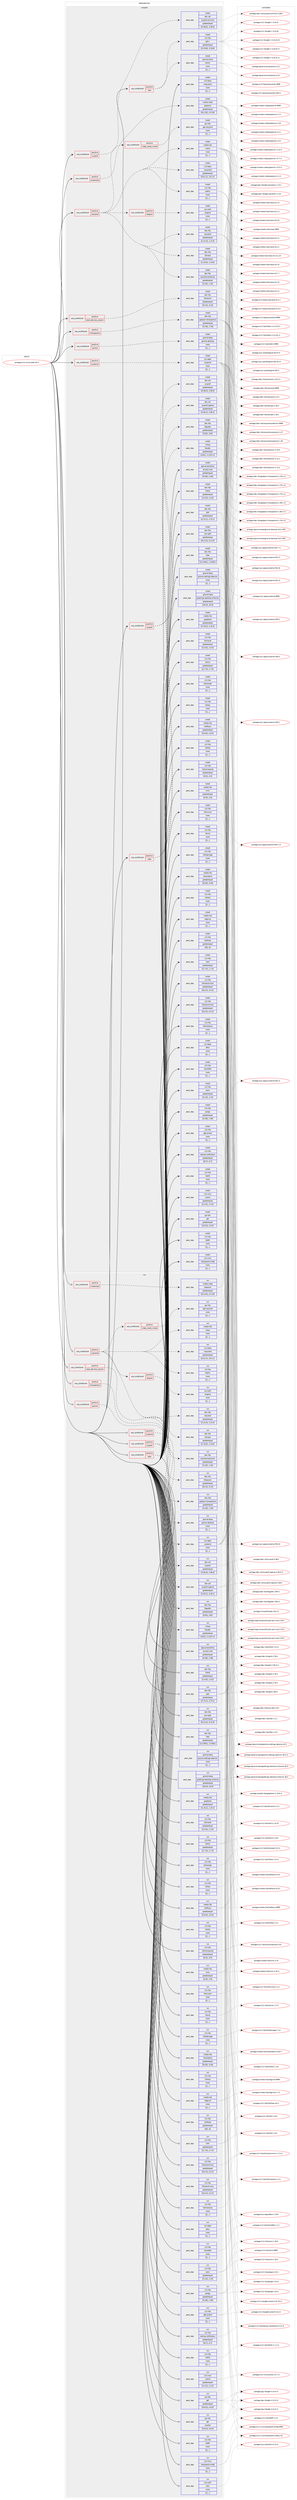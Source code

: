 digraph prolog {

# *************
# Graph options
# *************

newrank=true;
concentrate=true;
compound=true;
graph [rankdir=LR,fontname=Helvetica,fontsize=10,ranksep=1.5];#, ranksep=2.5, nodesep=0.2];
edge  [arrowhead=vee];
node  [fontname=Helvetica,fontsize=10];

# **********
# The ebuild
# **********

subgraph cluster_leftcol {
color=gray;
label=<<i>ebuild</i>>;
id [label="portage://x11-wm/mutter-45.5", color=red, width=4, href="../x11-wm/mutter-45.5.svg"];
}

# ****************
# The dependencies
# ****************

subgraph cluster_midcol {
color=gray;
label=<<i>dependencies</i>>;
subgraph cluster_compile {
fillcolor="#eeeeee";
style=filled;
label=<<i>compile</i>>;
subgraph cond128676 {
dependency489271 [label=<<TABLE BORDER="0" CELLBORDER="1" CELLSPACING="0" CELLPADDING="4"><TR><TD ROWSPAN="3" CELLPADDING="10">use_conditional</TD></TR><TR><TD>positive</TD></TR><TR><TD>gnome</TD></TR></TABLE>>, shape=none, color=red];
subgraph pack357013 {
dependency489272 [label=<<TABLE BORDER="0" CELLBORDER="1" CELLSPACING="0" CELLPADDING="4" WIDTH="220"><TR><TD ROWSPAN="6" CELLPADDING="30">pack_dep</TD></TR><TR><TD WIDTH="110">install</TD></TR><TR><TD>gnome-base</TD></TR><TR><TD>gnome-desktop</TD></TR><TR><TD>none</TD></TR><TR><TD>[[],,,,]</TD></TR></TABLE>>, shape=none, color=blue];
}
dependency489271:e -> dependency489272:w [weight=20,style="dashed",arrowhead="vee"];
}
id:e -> dependency489271:w [weight=20,style="solid",arrowhead="vee"];
subgraph cond128677 {
dependency489273 [label=<<TABLE BORDER="0" CELLBORDER="1" CELLSPACING="0" CELLPADDING="4"><TR><TD ROWSPAN="3" CELLPADDING="10">use_conditional</TD></TR><TR><TD>positive</TD></TR><TR><TD>input_devices_wacom</TD></TR></TABLE>>, shape=none, color=red];
subgraph pack357014 {
dependency489274 [label=<<TABLE BORDER="0" CELLBORDER="1" CELLSPACING="0" CELLPADDING="4" WIDTH="220"><TR><TD ROWSPAN="6" CELLPADDING="30">pack_dep</TD></TR><TR><TD WIDTH="110">install</TD></TR><TR><TD>dev-libs</TD></TR><TR><TD>libwacom</TD></TR><TR><TD>greaterequal</TD></TR><TR><TD>[[0,13],,,0.13]</TD></TR></TABLE>>, shape=none, color=blue];
}
dependency489273:e -> dependency489274:w [weight=20,style="dashed",arrowhead="vee"];
}
id:e -> dependency489273:w [weight=20,style="solid",arrowhead="vee"];
subgraph cond128678 {
dependency489275 [label=<<TABLE BORDER="0" CELLBORDER="1" CELLSPACING="0" CELLPADDING="4"><TR><TD ROWSPAN="3" CELLPADDING="10">use_conditional</TD></TR><TR><TD>positive</TD></TR><TR><TD>introspection</TD></TR></TABLE>>, shape=none, color=red];
subgraph pack357015 {
dependency489276 [label=<<TABLE BORDER="0" CELLBORDER="1" CELLSPACING="0" CELLPADDING="4" WIDTH="220"><TR><TD ROWSPAN="6" CELLPADDING="30">pack_dep</TD></TR><TR><TD WIDTH="110">install</TD></TR><TR><TD>dev-libs</TD></TR><TR><TD>gobject-introspection</TD></TR><TR><TD>greaterequal</TD></TR><TR><TD>[[1,54],,,1.54]</TD></TR></TABLE>>, shape=none, color=blue];
}
dependency489275:e -> dependency489276:w [weight=20,style="dashed",arrowhead="vee"];
}
id:e -> dependency489275:w [weight=20,style="solid",arrowhead="vee"];
subgraph cond128679 {
dependency489277 [label=<<TABLE BORDER="0" CELLBORDER="1" CELLSPACING="0" CELLPADDING="4"><TR><TD ROWSPAN="3" CELLPADDING="10">use_conditional</TD></TR><TR><TD>positive</TD></TR><TR><TD>screencast</TD></TR></TABLE>>, shape=none, color=red];
subgraph pack357016 {
dependency489278 [label=<<TABLE BORDER="0" CELLBORDER="1" CELLSPACING="0" CELLPADDING="4" WIDTH="220"><TR><TD ROWSPAN="6" CELLPADDING="30">pack_dep</TD></TR><TR><TD WIDTH="110">install</TD></TR><TR><TD>media-video</TD></TR><TR><TD>pipewire</TD></TR><TR><TD>greaterequal</TD></TR><TR><TD>[[0,3,33],,,0.3.33]</TD></TR></TABLE>>, shape=none, color=blue];
}
dependency489277:e -> dependency489278:w [weight=20,style="dashed",arrowhead="vee"];
}
id:e -> dependency489277:w [weight=20,style="solid",arrowhead="vee"];
subgraph cond128680 {
dependency489279 [label=<<TABLE BORDER="0" CELLBORDER="1" CELLSPACING="0" CELLPADDING="4"><TR><TD ROWSPAN="3" CELLPADDING="10">use_conditional</TD></TR><TR><TD>positive</TD></TR><TR><TD>sysprof</TD></TR></TABLE>>, shape=none, color=red];
subgraph pack357017 {
dependency489280 [label=<<TABLE BORDER="0" CELLBORDER="1" CELLSPACING="0" CELLPADDING="4" WIDTH="220"><TR><TD ROWSPAN="6" CELLPADDING="30">pack_dep</TD></TR><TR><TD WIDTH="110">install</TD></TR><TR><TD>dev-util</TD></TR><TR><TD>sysprof-capture</TD></TR><TR><TD>greaterequal</TD></TR><TR><TD>[[3,40,1],,,3.40.1]</TD></TR></TABLE>>, shape=none, color=blue];
}
dependency489279:e -> dependency489280:w [weight=20,style="dashed",arrowhead="vee"];
subgraph pack357018 {
dependency489281 [label=<<TABLE BORDER="0" CELLBORDER="1" CELLSPACING="0" CELLPADDING="4" WIDTH="220"><TR><TD ROWSPAN="6" CELLPADDING="30">pack_dep</TD></TR><TR><TD WIDTH="110">install</TD></TR><TR><TD>dev-util</TD></TR><TR><TD>sysprof</TD></TR><TR><TD>greaterequal</TD></TR><TR><TD>[[3,46,0],,,3.46.0]</TD></TR></TABLE>>, shape=none, color=blue];
}
dependency489279:e -> dependency489281:w [weight=20,style="dashed",arrowhead="vee"];
}
id:e -> dependency489279:w [weight=20,style="solid",arrowhead="vee"];
subgraph cond128681 {
dependency489282 [label=<<TABLE BORDER="0" CELLBORDER="1" CELLSPACING="0" CELLPADDING="4"><TR><TD ROWSPAN="3" CELLPADDING="10">use_conditional</TD></TR><TR><TD>positive</TD></TR><TR><TD>sysprof</TD></TR></TABLE>>, shape=none, color=red];
subgraph pack357019 {
dependency489283 [label=<<TABLE BORDER="0" CELLBORDER="1" CELLSPACING="0" CELLPADDING="4" WIDTH="220"><TR><TD ROWSPAN="6" CELLPADDING="30">pack_dep</TD></TR><TR><TD WIDTH="110">install</TD></TR><TR><TD>dev-util</TD></TR><TR><TD>sysprof-common</TD></TR><TR><TD>greaterequal</TD></TR><TR><TD>[[3,38,0],,,3.38.0]</TD></TR></TABLE>>, shape=none, color=blue];
}
dependency489282:e -> dependency489283:w [weight=20,style="dashed",arrowhead="vee"];
}
id:e -> dependency489282:w [weight=20,style="solid",arrowhead="vee"];
subgraph cond128682 {
dependency489284 [label=<<TABLE BORDER="0" CELLBORDER="1" CELLSPACING="0" CELLPADDING="4"><TR><TD ROWSPAN="3" CELLPADDING="10">use_conditional</TD></TR><TR><TD>positive</TD></TR><TR><TD>systemd</TD></TR></TABLE>>, shape=none, color=red];
subgraph pack357020 {
dependency489285 [label=<<TABLE BORDER="0" CELLBORDER="1" CELLSPACING="0" CELLPADDING="4" WIDTH="220"><TR><TD ROWSPAN="6" CELLPADDING="30">pack_dep</TD></TR><TR><TD WIDTH="110">install</TD></TR><TR><TD>sys-apps</TD></TR><TR><TD>systemd</TD></TR><TR><TD>none</TD></TR><TR><TD>[[],,,,]</TD></TR></TABLE>>, shape=none, color=blue];
}
dependency489284:e -> dependency489285:w [weight=20,style="dashed",arrowhead="vee"];
}
id:e -> dependency489284:w [weight=20,style="solid",arrowhead="vee"];
subgraph cond128683 {
dependency489286 [label=<<TABLE BORDER="0" CELLBORDER="1" CELLSPACING="0" CELLPADDING="4"><TR><TD ROWSPAN="3" CELLPADDING="10">use_conditional</TD></TR><TR><TD>positive</TD></TR><TR><TD>test</TD></TR></TABLE>>, shape=none, color=red];
subgraph pack357021 {
dependency489287 [label=<<TABLE BORDER="0" CELLBORDER="1" CELLSPACING="0" CELLPADDING="4" WIDTH="220"><TR><TD ROWSPAN="6" CELLPADDING="30">pack_dep</TD></TR><TR><TD WIDTH="110">install</TD></TR><TR><TD>x11-libs</TD></TR><TR><TD>gtk+</TD></TR><TR><TD>greaterequal</TD></TR><TR><TD>[[3,19,8],,,3.19.8]</TD></TR></TABLE>>, shape=none, color=blue];
}
dependency489286:e -> dependency489287:w [weight=20,style="dashed",arrowhead="vee"];
subgraph pack357022 {
dependency489288 [label=<<TABLE BORDER="0" CELLBORDER="1" CELLSPACING="0" CELLPADDING="4" WIDTH="220"><TR><TD ROWSPAN="6" CELLPADDING="30">pack_dep</TD></TR><TR><TD WIDTH="110">install</TD></TR><TR><TD>gnome-extra</TD></TR><TR><TD>zenity</TD></TR><TR><TD>none</TD></TR><TR><TD>[[],,,,]</TD></TR></TABLE>>, shape=none, color=blue];
}
dependency489286:e -> dependency489288:w [weight=20,style="dashed",arrowhead="vee"];
}
id:e -> dependency489286:w [weight=20,style="solid",arrowhead="vee"];
subgraph cond128684 {
dependency489289 [label=<<TABLE BORDER="0" CELLBORDER="1" CELLSPACING="0" CELLPADDING="4"><TR><TD ROWSPAN="3" CELLPADDING="10">use_conditional</TD></TR><TR><TD>positive</TD></TR><TR><TD>udev</TD></TR></TABLE>>, shape=none, color=red];
subgraph pack357023 {
dependency489290 [label=<<TABLE BORDER="0" CELLBORDER="1" CELLSPACING="0" CELLPADDING="4" WIDTH="220"><TR><TD ROWSPAN="6" CELLPADDING="30">pack_dep</TD></TR><TR><TD WIDTH="110">install</TD></TR><TR><TD>virtual</TD></TR><TR><TD>libudev</TD></TR><TR><TD>greaterequal</TD></TR><TR><TD>[[232],,-r1,232-r1]</TD></TR></TABLE>>, shape=none, color=blue];
}
dependency489289:e -> dependency489290:w [weight=20,style="dashed",arrowhead="vee"];
subgraph pack357024 {
dependency489291 [label=<<TABLE BORDER="0" CELLBORDER="1" CELLSPACING="0" CELLPADDING="4" WIDTH="220"><TR><TD ROWSPAN="6" CELLPADDING="30">pack_dep</TD></TR><TR><TD WIDTH="110">install</TD></TR><TR><TD>dev-libs</TD></TR><TR><TD>libgudev</TD></TR><TR><TD>greaterequal</TD></TR><TR><TD>[[232],,,232]</TD></TR></TABLE>>, shape=none, color=blue];
}
dependency489289:e -> dependency489291:w [weight=20,style="dashed",arrowhead="vee"];
}
id:e -> dependency489289:w [weight=20,style="solid",arrowhead="vee"];
subgraph cond128685 {
dependency489292 [label=<<TABLE BORDER="0" CELLBORDER="1" CELLSPACING="0" CELLPADDING="4"><TR><TD ROWSPAN="3" CELLPADDING="10">use_conditional</TD></TR><TR><TD>positive</TD></TR><TR><TD>wayland</TD></TR></TABLE>>, shape=none, color=red];
subgraph pack357025 {
dependency489293 [label=<<TABLE BORDER="0" CELLBORDER="1" CELLSPACING="0" CELLPADDING="4" WIDTH="220"><TR><TD ROWSPAN="6" CELLPADDING="30">pack_dep</TD></TR><TR><TD WIDTH="110">install</TD></TR><TR><TD>dev-libs</TD></TR><TR><TD>wayland-protocols</TD></TR><TR><TD>greaterequal</TD></TR><TR><TD>[[1,32],,,1.32]</TD></TR></TABLE>>, shape=none, color=blue];
}
dependency489292:e -> dependency489293:w [weight=20,style="dashed",arrowhead="vee"];
subgraph pack357026 {
dependency489294 [label=<<TABLE BORDER="0" CELLBORDER="1" CELLSPACING="0" CELLPADDING="4" WIDTH="220"><TR><TD ROWSPAN="6" CELLPADDING="30">pack_dep</TD></TR><TR><TD WIDTH="110">install</TD></TR><TR><TD>dev-libs</TD></TR><TR><TD>wayland</TD></TR><TR><TD>greaterequal</TD></TR><TR><TD>[[1,21,0],,,1.21.0]</TD></TR></TABLE>>, shape=none, color=blue];
}
dependency489292:e -> dependency489294:w [weight=20,style="dashed",arrowhead="vee"];
subgraph pack357027 {
dependency489295 [label=<<TABLE BORDER="0" CELLBORDER="1" CELLSPACING="0" CELLPADDING="4" WIDTH="220"><TR><TD ROWSPAN="6" CELLPADDING="30">pack_dep</TD></TR><TR><TD WIDTH="110">install</TD></TR><TR><TD>x11-libs</TD></TR><TR><TD>libdrm</TD></TR><TR><TD>none</TD></TR><TR><TD>[[],,,,]</TD></TR></TABLE>>, shape=none, color=blue];
}
dependency489292:e -> dependency489295:w [weight=20,style="dashed",arrowhead="vee"];
subgraph pack357028 {
dependency489296 [label=<<TABLE BORDER="0" CELLBORDER="1" CELLSPACING="0" CELLPADDING="4" WIDTH="220"><TR><TD ROWSPAN="6" CELLPADDING="30">pack_dep</TD></TR><TR><TD WIDTH="110">install</TD></TR><TR><TD>media-libs</TD></TR><TR><TD>mesa</TD></TR><TR><TD>none</TD></TR><TR><TD>[[],,,,]</TD></TR></TABLE>>, shape=none, color=blue];
}
dependency489292:e -> dependency489296:w [weight=20,style="dashed",arrowhead="vee"];
subgraph pack357029 {
dependency489297 [label=<<TABLE BORDER="0" CELLBORDER="1" CELLSPACING="0" CELLPADDING="4" WIDTH="220"><TR><TD ROWSPAN="6" CELLPADDING="30">pack_dep</TD></TR><TR><TD WIDTH="110">install</TD></TR><TR><TD>dev-libs</TD></TR><TR><TD>libinput</TD></TR><TR><TD>greaterequal</TD></TR><TR><TD>[[1,19,0],,,1.19.0]</TD></TR></TABLE>>, shape=none, color=blue];
}
dependency489292:e -> dependency489297:w [weight=20,style="dashed",arrowhead="vee"];
subgraph cond128686 {
dependency489298 [label=<<TABLE BORDER="0" CELLBORDER="1" CELLSPACING="0" CELLPADDING="4"><TR><TD ROWSPAN="3" CELLPADDING="10">use_conditional</TD></TR><TR><TD>positive</TD></TR><TR><TD>elogind</TD></TR></TABLE>>, shape=none, color=red];
subgraph pack357030 {
dependency489299 [label=<<TABLE BORDER="0" CELLBORDER="1" CELLSPACING="0" CELLPADDING="4" WIDTH="220"><TR><TD ROWSPAN="6" CELLPADDING="30">pack_dep</TD></TR><TR><TD WIDTH="110">install</TD></TR><TR><TD>sys-auth</TD></TR><TR><TD>elogind</TD></TR><TR><TD>none</TD></TR><TR><TD>[[],,,,]</TD></TR></TABLE>>, shape=none, color=blue];
}
dependency489298:e -> dependency489299:w [weight=20,style="dashed",arrowhead="vee"];
}
dependency489292:e -> dependency489298:w [weight=20,style="dashed",arrowhead="vee"];
subgraph pack357031 {
dependency489300 [label=<<TABLE BORDER="0" CELLBORDER="1" CELLSPACING="0" CELLPADDING="4" WIDTH="220"><TR><TD ROWSPAN="6" CELLPADDING="30">pack_dep</TD></TR><TR><TD WIDTH="110">install</TD></TR><TR><TD>x11-base</TD></TR><TR><TD>xwayland</TD></TR><TR><TD>greaterequal</TD></TR><TR><TD>[[23,2,1],,,23.2.1]</TD></TR></TABLE>>, shape=none, color=blue];
}
dependency489292:e -> dependency489300:w [weight=20,style="dashed",arrowhead="vee"];
subgraph cond128687 {
dependency489301 [label=<<TABLE BORDER="0" CELLBORDER="1" CELLSPACING="0" CELLPADDING="4"><TR><TD ROWSPAN="3" CELLPADDING="10">use_conditional</TD></TR><TR><TD>positive</TD></TR><TR><TD>video_cards_nvidia</TD></TR></TABLE>>, shape=none, color=red];
subgraph pack357032 {
dependency489302 [label=<<TABLE BORDER="0" CELLBORDER="1" CELLSPACING="0" CELLPADDING="4" WIDTH="220"><TR><TD ROWSPAN="6" CELLPADDING="30">pack_dep</TD></TR><TR><TD WIDTH="110">install</TD></TR><TR><TD>gui-libs</TD></TR><TR><TD>egl-wayland</TD></TR><TR><TD>none</TD></TR><TR><TD>[[],,,,]</TD></TR></TABLE>>, shape=none, color=blue];
}
dependency489301:e -> dependency489302:w [weight=20,style="dashed",arrowhead="vee"];
}
dependency489292:e -> dependency489301:w [weight=20,style="dashed",arrowhead="vee"];
}
id:e -> dependency489292:w [weight=20,style="solid",arrowhead="vee"];
subgraph pack357033 {
dependency489303 [label=<<TABLE BORDER="0" CELLBORDER="1" CELLSPACING="0" CELLPADDING="4" WIDTH="220"><TR><TD ROWSPAN="6" CELLPADDING="30">pack_dep</TD></TR><TR><TD WIDTH="110">install</TD></TR><TR><TD>app-accessibility</TD></TR><TR><TD>at-spi2-core</TD></TR><TR><TD>greaterequal</TD></TR><TR><TD>[[2,46],,,2.46]</TD></TR></TABLE>>, shape=none, color=blue];
}
id:e -> dependency489303:w [weight=20,style="solid",arrowhead="vee"];
subgraph pack357034 {
dependency489304 [label=<<TABLE BORDER="0" CELLBORDER="1" CELLSPACING="0" CELLPADDING="4" WIDTH="220"><TR><TD ROWSPAN="6" CELLPADDING="30">pack_dep</TD></TR><TR><TD WIDTH="110">install</TD></TR><TR><TD>dev-libs</TD></TR><TR><TD>fribidi</TD></TR><TR><TD>greaterequal</TD></TR><TR><TD>[[1,0,0],,,1.0.0]</TD></TR></TABLE>>, shape=none, color=blue];
}
id:e -> dependency489304:w [weight=20,style="solid",arrowhead="vee"];
subgraph pack357035 {
dependency489305 [label=<<TABLE BORDER="0" CELLBORDER="1" CELLSPACING="0" CELLPADDING="4" WIDTH="220"><TR><TD ROWSPAN="6" CELLPADDING="30">pack_dep</TD></TR><TR><TD WIDTH="110">install</TD></TR><TR><TD>dev-libs</TD></TR><TR><TD>glib</TD></TR><TR><TD>greaterequal</TD></TR><TR><TD>[[2,75,1],,,2.75.1]</TD></TR></TABLE>>, shape=none, color=blue];
}
id:e -> dependency489305:w [weight=20,style="solid",arrowhead="vee"];
subgraph pack357036 {
dependency489306 [label=<<TABLE BORDER="0" CELLBORDER="1" CELLSPACING="0" CELLPADDING="4" WIDTH="220"><TR><TD ROWSPAN="6" CELLPADDING="30">pack_dep</TD></TR><TR><TD WIDTH="110">install</TD></TR><TR><TD>dev-libs</TD></TR><TR><TD>json-glib</TD></TR><TR><TD>greaterequal</TD></TR><TR><TD>[[0,12,0],,,0.12.0]</TD></TR></TABLE>>, shape=none, color=blue];
}
id:e -> dependency489306:w [weight=20,style="solid",arrowhead="vee"];
subgraph pack357037 {
dependency489307 [label=<<TABLE BORDER="0" CELLBORDER="1" CELLSPACING="0" CELLPADDING="4" WIDTH="220"><TR><TD ROWSPAN="6" CELLPADDING="30">pack_dep</TD></TR><TR><TD WIDTH="110">install</TD></TR><TR><TD>dev-libs</TD></TR><TR><TD>libei</TD></TR><TR><TD>greaterequal</TD></TR><TR><TD>[[1,0,901],,,1.0.901]</TD></TR></TABLE>>, shape=none, color=blue];
}
id:e -> dependency489307:w [weight=20,style="solid",arrowhead="vee"];
subgraph pack357038 {
dependency489308 [label=<<TABLE BORDER="0" CELLBORDER="1" CELLSPACING="0" CELLPADDING="4" WIDTH="220"><TR><TD ROWSPAN="6" CELLPADDING="30">pack_dep</TD></TR><TR><TD WIDTH="110">install</TD></TR><TR><TD>gnome-base</TD></TR><TR><TD>gnome-settings-daemon</TD></TR><TR><TD>none</TD></TR><TR><TD>[[],,,,]</TD></TR></TABLE>>, shape=none, color=blue];
}
id:e -> dependency489308:w [weight=20,style="solid",arrowhead="vee"];
subgraph pack357039 {
dependency489309 [label=<<TABLE BORDER="0" CELLBORDER="1" CELLSPACING="0" CELLPADDING="4" WIDTH="220"><TR><TD ROWSPAN="6" CELLPADDING="30">pack_dep</TD></TR><TR><TD WIDTH="110">install</TD></TR><TR><TD>gnome-base</TD></TR><TR><TD>gsettings-desktop-schemas</TD></TR><TR><TD>greaterequal</TD></TR><TR><TD>[[42,0],,,42.0]</TD></TR></TABLE>>, shape=none, color=blue];
}
id:e -> dependency489309:w [weight=20,style="solid",arrowhead="vee"];
subgraph pack357040 {
dependency489310 [label=<<TABLE BORDER="0" CELLBORDER="1" CELLSPACING="0" CELLPADDING="4" WIDTH="220"><TR><TD ROWSPAN="6" CELLPADDING="30">pack_dep</TD></TR><TR><TD WIDTH="110">install</TD></TR><TR><TD>gui-libs</TD></TR><TR><TD>gtk</TD></TR><TR><TD>greaterequal</TD></TR><TR><TD>[[4,0,0],,,4.0.0]</TD></TR></TABLE>>, shape=none, color=blue];
}
id:e -> dependency489310:w [weight=20,style="solid",arrowhead="vee"];
subgraph pack357041 {
dependency489311 [label=<<TABLE BORDER="0" CELLBORDER="1" CELLSPACING="0" CELLPADDING="4" WIDTH="220"><TR><TD ROWSPAN="6" CELLPADDING="30">pack_dep</TD></TR><TR><TD WIDTH="110">install</TD></TR><TR><TD>media-libs</TD></TR><TR><TD>graphene</TD></TR><TR><TD>greaterequal</TD></TR><TR><TD>[[1,10,2],,,1.10.2]</TD></TR></TABLE>>, shape=none, color=blue];
}
id:e -> dependency489311:w [weight=20,style="solid",arrowhead="vee"];
subgraph pack357042 {
dependency489312 [label=<<TABLE BORDER="0" CELLBORDER="1" CELLSPACING="0" CELLPADDING="4" WIDTH="220"><TR><TD ROWSPAN="6" CELLPADDING="30">pack_dep</TD></TR><TR><TD WIDTH="110">install</TD></TR><TR><TD>media-libs</TD></TR><TR><TD>harfbuzz</TD></TR><TR><TD>greaterequal</TD></TR><TR><TD>[[2,6,0],,,2.6.0]</TD></TR></TABLE>>, shape=none, color=blue];
}
id:e -> dependency489312:w [weight=20,style="solid",arrowhead="vee"];
subgraph pack357043 {
dependency489313 [label=<<TABLE BORDER="0" CELLBORDER="1" CELLSPACING="0" CELLPADDING="4" WIDTH="220"><TR><TD ROWSPAN="6" CELLPADDING="30">pack_dep</TD></TR><TR><TD WIDTH="110">install</TD></TR><TR><TD>media-libs</TD></TR><TR><TD>lcms</TD></TR><TR><TD>greaterequal</TD></TR><TR><TD>[[2,6],,,2.6]</TD></TR></TABLE>>, shape=none, color=blue];
}
id:e -> dependency489313:w [weight=20,style="solid",arrowhead="vee"];
subgraph pack357044 {
dependency489314 [label=<<TABLE BORDER="0" CELLBORDER="1" CELLSPACING="0" CELLPADDING="4" WIDTH="220"><TR><TD ROWSPAN="6" CELLPADDING="30">pack_dep</TD></TR><TR><TD WIDTH="110">install</TD></TR><TR><TD>media-libs</TD></TR><TR><TD>libcanberra</TD></TR><TR><TD>greaterequal</TD></TR><TR><TD>[[0,26],,,0.26]</TD></TR></TABLE>>, shape=none, color=blue];
}
id:e -> dependency489314:w [weight=20,style="solid",arrowhead="vee"];
subgraph pack357045 {
dependency489315 [label=<<TABLE BORDER="0" CELLBORDER="1" CELLSPACING="0" CELLPADDING="4" WIDTH="220"><TR><TD ROWSPAN="6" CELLPADDING="30">pack_dep</TD></TR><TR><TD WIDTH="110">install</TD></TR><TR><TD>media-libs</TD></TR><TR><TD>libglvnd</TD></TR><TR><TD>none</TD></TR><TR><TD>[[],,,,]</TD></TR></TABLE>>, shape=none, color=blue];
}
id:e -> dependency489315:w [weight=20,style="solid",arrowhead="vee"];
subgraph pack357046 {
dependency489316 [label=<<TABLE BORDER="0" CELLBORDER="1" CELLSPACING="0" CELLPADDING="4" WIDTH="220"><TR><TD ROWSPAN="6" CELLPADDING="30">pack_dep</TD></TR><TR><TD WIDTH="110">install</TD></TR><TR><TD>sys-apps</TD></TR><TR><TD>dbus</TD></TR><TR><TD>none</TD></TR><TR><TD>[[],,,,]</TD></TR></TABLE>>, shape=none, color=blue];
}
id:e -> dependency489316:w [weight=20,style="solid",arrowhead="vee"];
subgraph pack357047 {
dependency489317 [label=<<TABLE BORDER="0" CELLBORDER="1" CELLSPACING="0" CELLPADDING="4" WIDTH="220"><TR><TD ROWSPAN="6" CELLPADDING="30">pack_dep</TD></TR><TR><TD WIDTH="110">install</TD></TR><TR><TD>x11-base</TD></TR><TR><TD>xorg-proto</TD></TR><TR><TD>none</TD></TR><TR><TD>[[],,,,]</TD></TR></TABLE>>, shape=none, color=blue];
}
id:e -> dependency489317:w [weight=20,style="solid",arrowhead="vee"];
subgraph pack357048 {
dependency489318 [label=<<TABLE BORDER="0" CELLBORDER="1" CELLSPACING="0" CELLPADDING="4" WIDTH="220"><TR><TD ROWSPAN="6" CELLPADDING="30">pack_dep</TD></TR><TR><TD WIDTH="110">install</TD></TR><TR><TD>x11-libs</TD></TR><TR><TD>cairo</TD></TR><TR><TD>greaterequal</TD></TR><TR><TD>[[1,14],,,1.14]</TD></TR></TABLE>>, shape=none, color=blue];
}
id:e -> dependency489318:w [weight=20,style="solid",arrowhead="vee"];
subgraph pack357049 {
dependency489319 [label=<<TABLE BORDER="0" CELLBORDER="1" CELLSPACING="0" CELLPADDING="4" WIDTH="220"><TR><TD ROWSPAN="6" CELLPADDING="30">pack_dep</TD></TR><TR><TD WIDTH="110">install</TD></TR><TR><TD>x11-libs</TD></TR><TR><TD>gdk-pixbuf</TD></TR><TR><TD>none</TD></TR><TR><TD>[[],,,,]</TD></TR></TABLE>>, shape=none, color=blue];
}
id:e -> dependency489319:w [weight=20,style="solid",arrowhead="vee"];
subgraph pack357050 {
dependency489320 [label=<<TABLE BORDER="0" CELLBORDER="1" CELLSPACING="0" CELLPADDING="4" WIDTH="220"><TR><TD ROWSPAN="6" CELLPADDING="30">pack_dep</TD></TR><TR><TD WIDTH="110">install</TD></TR><TR><TD>x11-libs</TD></TR><TR><TD>libICE</TD></TR><TR><TD>none</TD></TR><TR><TD>[[],,,,]</TD></TR></TABLE>>, shape=none, color=blue];
}
id:e -> dependency489320:w [weight=20,style="solid",arrowhead="vee"];
subgraph pack357051 {
dependency489321 [label=<<TABLE BORDER="0" CELLBORDER="1" CELLSPACING="0" CELLPADDING="4" WIDTH="220"><TR><TD ROWSPAN="6" CELLPADDING="30">pack_dep</TD></TR><TR><TD WIDTH="110">install</TD></TR><TR><TD>x11-libs</TD></TR><TR><TD>libSM</TD></TR><TR><TD>none</TD></TR><TR><TD>[[],,,,]</TD></TR></TABLE>>, shape=none, color=blue];
}
id:e -> dependency489321:w [weight=20,style="solid",arrowhead="vee"];
subgraph pack357052 {
dependency489322 [label=<<TABLE BORDER="0" CELLBORDER="1" CELLSPACING="0" CELLPADDING="4" WIDTH="220"><TR><TD ROWSPAN="6" CELLPADDING="30">pack_dep</TD></TR><TR><TD WIDTH="110">install</TD></TR><TR><TD>x11-libs</TD></TR><TR><TD>libX11</TD></TR><TR><TD>greaterequal</TD></TR><TR><TD>[[1,7,0],,,1.7.0]</TD></TR></TABLE>>, shape=none, color=blue];
}
id:e -> dependency489322:w [weight=20,style="solid",arrowhead="vee"];
subgraph pack357053 {
dependency489323 [label=<<TABLE BORDER="0" CELLBORDER="1" CELLSPACING="0" CELLPADDING="4" WIDTH="220"><TR><TD ROWSPAN="6" CELLPADDING="30">pack_dep</TD></TR><TR><TD WIDTH="110">install</TD></TR><TR><TD>x11-libs</TD></TR><TR><TD>libXau</TD></TR><TR><TD>none</TD></TR><TR><TD>[[],,,,]</TD></TR></TABLE>>, shape=none, color=blue];
}
id:e -> dependency489323:w [weight=20,style="solid",arrowhead="vee"];
subgraph pack357054 {
dependency489324 [label=<<TABLE BORDER="0" CELLBORDER="1" CELLSPACING="0" CELLPADDING="4" WIDTH="220"><TR><TD ROWSPAN="6" CELLPADDING="30">pack_dep</TD></TR><TR><TD WIDTH="110">install</TD></TR><TR><TD>x11-libs</TD></TR><TR><TD>libXcomposite</TD></TR><TR><TD>greaterequal</TD></TR><TR><TD>[[0,4],,,0.4]</TD></TR></TABLE>>, shape=none, color=blue];
}
id:e -> dependency489324:w [weight=20,style="solid",arrowhead="vee"];
subgraph pack357055 {
dependency489325 [label=<<TABLE BORDER="0" CELLBORDER="1" CELLSPACING="0" CELLPADDING="4" WIDTH="220"><TR><TD ROWSPAN="6" CELLPADDING="30">pack_dep</TD></TR><TR><TD WIDTH="110">install</TD></TR><TR><TD>x11-libs</TD></TR><TR><TD>libXcursor</TD></TR><TR><TD>none</TD></TR><TR><TD>[[],,,,]</TD></TR></TABLE>>, shape=none, color=blue];
}
id:e -> dependency489325:w [weight=20,style="solid",arrowhead="vee"];
subgraph pack357056 {
dependency489326 [label=<<TABLE BORDER="0" CELLBORDER="1" CELLSPACING="0" CELLPADDING="4" WIDTH="220"><TR><TD ROWSPAN="6" CELLPADDING="30">pack_dep</TD></TR><TR><TD WIDTH="110">install</TD></TR><TR><TD>x11-libs</TD></TR><TR><TD>libXdamage</TD></TR><TR><TD>none</TD></TR><TR><TD>[[],,,,]</TD></TR></TABLE>>, shape=none, color=blue];
}
id:e -> dependency489326:w [weight=20,style="solid",arrowhead="vee"];
subgraph pack357057 {
dependency489327 [label=<<TABLE BORDER="0" CELLBORDER="1" CELLSPACING="0" CELLPADDING="4" WIDTH="220"><TR><TD ROWSPAN="6" CELLPADDING="30">pack_dep</TD></TR><TR><TD WIDTH="110">install</TD></TR><TR><TD>x11-libs</TD></TR><TR><TD>libXext</TD></TR><TR><TD>none</TD></TR><TR><TD>[[],,,,]</TD></TR></TABLE>>, shape=none, color=blue];
}
id:e -> dependency489327:w [weight=20,style="solid",arrowhead="vee"];
subgraph pack357058 {
dependency489328 [label=<<TABLE BORDER="0" CELLBORDER="1" CELLSPACING="0" CELLPADDING="4" WIDTH="220"><TR><TD ROWSPAN="6" CELLPADDING="30">pack_dep</TD></TR><TR><TD WIDTH="110">install</TD></TR><TR><TD>x11-libs</TD></TR><TR><TD>libXfixes</TD></TR><TR><TD>greaterequal</TD></TR><TR><TD>[[6],,,6]</TD></TR></TABLE>>, shape=none, color=blue];
}
id:e -> dependency489328:w [weight=20,style="solid",arrowhead="vee"];
subgraph pack357059 {
dependency489329 [label=<<TABLE BORDER="0" CELLBORDER="1" CELLSPACING="0" CELLPADDING="4" WIDTH="220"><TR><TD ROWSPAN="6" CELLPADDING="30">pack_dep</TD></TR><TR><TD WIDTH="110">install</TD></TR><TR><TD>x11-libs</TD></TR><TR><TD>libXi</TD></TR><TR><TD>greaterequal</TD></TR><TR><TD>[[1,7,4],,,1.7.4]</TD></TR></TABLE>>, shape=none, color=blue];
}
id:e -> dependency489329:w [weight=20,style="solid",arrowhead="vee"];
subgraph pack357060 {
dependency489330 [label=<<TABLE BORDER="0" CELLBORDER="1" CELLSPACING="0" CELLPADDING="4" WIDTH="220"><TR><TD ROWSPAN="6" CELLPADDING="30">pack_dep</TD></TR><TR><TD WIDTH="110">install</TD></TR><TR><TD>x11-libs</TD></TR><TR><TD>libXinerama</TD></TR><TR><TD>none</TD></TR><TR><TD>[[],,,,]</TD></TR></TABLE>>, shape=none, color=blue];
}
id:e -> dependency489330:w [weight=20,style="solid",arrowhead="vee"];
subgraph pack357061 {
dependency489331 [label=<<TABLE BORDER="0" CELLBORDER="1" CELLSPACING="0" CELLPADDING="4" WIDTH="220"><TR><TD ROWSPAN="6" CELLPADDING="30">pack_dep</TD></TR><TR><TD WIDTH="110">install</TD></TR><TR><TD>x11-libs</TD></TR><TR><TD>libXrandr</TD></TR><TR><TD>greaterequal</TD></TR><TR><TD>[[1,5,0],,,1.5.0]</TD></TR></TABLE>>, shape=none, color=blue];
}
id:e -> dependency489331:w [weight=20,style="solid",arrowhead="vee"];
subgraph pack357062 {
dependency489332 [label=<<TABLE BORDER="0" CELLBORDER="1" CELLSPACING="0" CELLPADDING="4" WIDTH="220"><TR><TD ROWSPAN="6" CELLPADDING="30">pack_dep</TD></TR><TR><TD WIDTH="110">install</TD></TR><TR><TD>x11-libs</TD></TR><TR><TD>libXrender</TD></TR><TR><TD>none</TD></TR><TR><TD>[[],,,,]</TD></TR></TABLE>>, shape=none, color=blue];
}
id:e -> dependency489332:w [weight=20,style="solid",arrowhead="vee"];
subgraph pack357063 {
dependency489333 [label=<<TABLE BORDER="0" CELLBORDER="1" CELLSPACING="0" CELLPADDING="4" WIDTH="220"><TR><TD ROWSPAN="6" CELLPADDING="30">pack_dep</TD></TR><TR><TD WIDTH="110">install</TD></TR><TR><TD>x11-libs</TD></TR><TR><TD>libXtst</TD></TR><TR><TD>none</TD></TR><TR><TD>[[],,,,]</TD></TR></TABLE>>, shape=none, color=blue];
}
id:e -> dependency489333:w [weight=20,style="solid",arrowhead="vee"];
subgraph pack357064 {
dependency489334 [label=<<TABLE BORDER="0" CELLBORDER="1" CELLSPACING="0" CELLPADDING="4" WIDTH="220"><TR><TD ROWSPAN="6" CELLPADDING="30">pack_dep</TD></TR><TR><TD WIDTH="110">install</TD></TR><TR><TD>x11-libs</TD></TR><TR><TD>libxcb</TD></TR><TR><TD>none</TD></TR><TR><TD>[[],,,,]</TD></TR></TABLE>>, shape=none, color=blue];
}
id:e -> dependency489334:w [weight=20,style="solid",arrowhead="vee"];
subgraph pack357065 {
dependency489335 [label=<<TABLE BORDER="0" CELLBORDER="1" CELLSPACING="0" CELLPADDING="4" WIDTH="220"><TR><TD ROWSPAN="6" CELLPADDING="30">pack_dep</TD></TR><TR><TD WIDTH="110">install</TD></TR><TR><TD>x11-libs</TD></TR><TR><TD>libxkbcommon</TD></TR><TR><TD>greaterequal</TD></TR><TR><TD>[[0,4,3],,,0.4.3]</TD></TR></TABLE>>, shape=none, color=blue];
}
id:e -> dependency489335:w [weight=20,style="solid",arrowhead="vee"];
subgraph pack357066 {
dependency489336 [label=<<TABLE BORDER="0" CELLBORDER="1" CELLSPACING="0" CELLPADDING="4" WIDTH="220"><TR><TD ROWSPAN="6" CELLPADDING="30">pack_dep</TD></TR><TR><TD WIDTH="110">install</TD></TR><TR><TD>x11-libs</TD></TR><TR><TD>libxkbcommon</TD></TR><TR><TD>greaterequal</TD></TR><TR><TD>[[0,4,3],,,0.4.3]</TD></TR></TABLE>>, shape=none, color=blue];
}
id:e -> dependency489336:w [weight=20,style="solid",arrowhead="vee"];
subgraph pack357067 {
dependency489337 [label=<<TABLE BORDER="0" CELLBORDER="1" CELLSPACING="0" CELLPADDING="4" WIDTH="220"><TR><TD ROWSPAN="6" CELLPADDING="30">pack_dep</TD></TR><TR><TD WIDTH="110">install</TD></TR><TR><TD>x11-libs</TD></TR><TR><TD>libxkbfile</TD></TR><TR><TD>none</TD></TR><TR><TD>[[],,,,]</TD></TR></TABLE>>, shape=none, color=blue];
}
id:e -> dependency489337:w [weight=20,style="solid",arrowhead="vee"];
subgraph pack357068 {
dependency489338 [label=<<TABLE BORDER="0" CELLBORDER="1" CELLSPACING="0" CELLPADDING="4" WIDTH="220"><TR><TD ROWSPAN="6" CELLPADDING="30">pack_dep</TD></TR><TR><TD WIDTH="110">install</TD></TR><TR><TD>x11-libs</TD></TR><TR><TD>pango</TD></TR><TR><TD>greaterequal</TD></TR><TR><TD>[[1,46],,,1.46]</TD></TR></TABLE>>, shape=none, color=blue];
}
id:e -> dependency489338:w [weight=20,style="solid",arrowhead="vee"];
subgraph pack357069 {
dependency489339 [label=<<TABLE BORDER="0" CELLBORDER="1" CELLSPACING="0" CELLPADDING="4" WIDTH="220"><TR><TD ROWSPAN="6" CELLPADDING="30">pack_dep</TD></TR><TR><TD WIDTH="110">install</TD></TR><TR><TD>x11-libs</TD></TR><TR><TD>startup-notification</TD></TR><TR><TD>greaterequal</TD></TR><TR><TD>[[0,7],,,0.7]</TD></TR></TABLE>>, shape=none, color=blue];
}
id:e -> dependency489339:w [weight=20,style="solid",arrowhead="vee"];
subgraph pack357070 {
dependency489340 [label=<<TABLE BORDER="0" CELLBORDER="1" CELLSPACING="0" CELLPADDING="4" WIDTH="220"><TR><TD ROWSPAN="6" CELLPADDING="30">pack_dep</TD></TR><TR><TD WIDTH="110">install</TD></TR><TR><TD>x11-misc</TD></TR><TR><TD>colord</TD></TR><TR><TD>greaterequal</TD></TR><TR><TD>[[1,4,5],,,1.4.5]</TD></TR></TABLE>>, shape=none, color=blue];
}
id:e -> dependency489340:w [weight=20,style="solid",arrowhead="vee"];
subgraph pack357071 {
dependency489341 [label=<<TABLE BORDER="0" CELLBORDER="1" CELLSPACING="0" CELLPADDING="4" WIDTH="220"><TR><TD ROWSPAN="6" CELLPADDING="30">pack_dep</TD></TR><TR><TD WIDTH="110">install</TD></TR><TR><TD>x11-misc</TD></TR><TR><TD>xkeyboard-config</TD></TR><TR><TD>none</TD></TR><TR><TD>[[],,,,]</TD></TR></TABLE>>, shape=none, color=blue];
}
id:e -> dependency489341:w [weight=20,style="solid",arrowhead="vee"];
}
subgraph cluster_compileandrun {
fillcolor="#eeeeee";
style=filled;
label=<<i>compile and run</i>>;
}
subgraph cluster_run {
fillcolor="#eeeeee";
style=filled;
label=<<i>run</i>>;
subgraph cond128688 {
dependency489342 [label=<<TABLE BORDER="0" CELLBORDER="1" CELLSPACING="0" CELLPADDING="4"><TR><TD ROWSPAN="3" CELLPADDING="10">use_conditional</TD></TR><TR><TD>positive</TD></TR><TR><TD>gnome</TD></TR></TABLE>>, shape=none, color=red];
subgraph pack357072 {
dependency489343 [label=<<TABLE BORDER="0" CELLBORDER="1" CELLSPACING="0" CELLPADDING="4" WIDTH="220"><TR><TD ROWSPAN="6" CELLPADDING="30">pack_dep</TD></TR><TR><TD WIDTH="110">run</TD></TR><TR><TD>gnome-base</TD></TR><TR><TD>gnome-desktop</TD></TR><TR><TD>none</TD></TR><TR><TD>[[],,,,]</TD></TR></TABLE>>, shape=none, color=blue];
}
dependency489342:e -> dependency489343:w [weight=20,style="dashed",arrowhead="vee"];
}
id:e -> dependency489342:w [weight=20,style="solid",arrowhead="odot"];
subgraph cond128689 {
dependency489344 [label=<<TABLE BORDER="0" CELLBORDER="1" CELLSPACING="0" CELLPADDING="4"><TR><TD ROWSPAN="3" CELLPADDING="10">use_conditional</TD></TR><TR><TD>positive</TD></TR><TR><TD>input_devices_wacom</TD></TR></TABLE>>, shape=none, color=red];
subgraph pack357073 {
dependency489345 [label=<<TABLE BORDER="0" CELLBORDER="1" CELLSPACING="0" CELLPADDING="4" WIDTH="220"><TR><TD ROWSPAN="6" CELLPADDING="30">pack_dep</TD></TR><TR><TD WIDTH="110">run</TD></TR><TR><TD>dev-libs</TD></TR><TR><TD>libwacom</TD></TR><TR><TD>greaterequal</TD></TR><TR><TD>[[0,13],,,0.13]</TD></TR></TABLE>>, shape=none, color=blue];
}
dependency489344:e -> dependency489345:w [weight=20,style="dashed",arrowhead="vee"];
}
id:e -> dependency489344:w [weight=20,style="solid",arrowhead="odot"];
subgraph cond128690 {
dependency489346 [label=<<TABLE BORDER="0" CELLBORDER="1" CELLSPACING="0" CELLPADDING="4"><TR><TD ROWSPAN="3" CELLPADDING="10">use_conditional</TD></TR><TR><TD>positive</TD></TR><TR><TD>introspection</TD></TR></TABLE>>, shape=none, color=red];
subgraph pack357074 {
dependency489347 [label=<<TABLE BORDER="0" CELLBORDER="1" CELLSPACING="0" CELLPADDING="4" WIDTH="220"><TR><TD ROWSPAN="6" CELLPADDING="30">pack_dep</TD></TR><TR><TD WIDTH="110">run</TD></TR><TR><TD>dev-libs</TD></TR><TR><TD>gobject-introspection</TD></TR><TR><TD>greaterequal</TD></TR><TR><TD>[[1,54],,,1.54]</TD></TR></TABLE>>, shape=none, color=blue];
}
dependency489346:e -> dependency489347:w [weight=20,style="dashed",arrowhead="vee"];
}
id:e -> dependency489346:w [weight=20,style="solid",arrowhead="odot"];
subgraph cond128691 {
dependency489348 [label=<<TABLE BORDER="0" CELLBORDER="1" CELLSPACING="0" CELLPADDING="4"><TR><TD ROWSPAN="3" CELLPADDING="10">use_conditional</TD></TR><TR><TD>positive</TD></TR><TR><TD>screencast</TD></TR></TABLE>>, shape=none, color=red];
subgraph pack357075 {
dependency489349 [label=<<TABLE BORDER="0" CELLBORDER="1" CELLSPACING="0" CELLPADDING="4" WIDTH="220"><TR><TD ROWSPAN="6" CELLPADDING="30">pack_dep</TD></TR><TR><TD WIDTH="110">run</TD></TR><TR><TD>media-video</TD></TR><TR><TD>pipewire</TD></TR><TR><TD>greaterequal</TD></TR><TR><TD>[[0,3,33],,,0.3.33]</TD></TR></TABLE>>, shape=none, color=blue];
}
dependency489348:e -> dependency489349:w [weight=20,style="dashed",arrowhead="vee"];
}
id:e -> dependency489348:w [weight=20,style="solid",arrowhead="odot"];
subgraph cond128692 {
dependency489350 [label=<<TABLE BORDER="0" CELLBORDER="1" CELLSPACING="0" CELLPADDING="4"><TR><TD ROWSPAN="3" CELLPADDING="10">use_conditional</TD></TR><TR><TD>positive</TD></TR><TR><TD>sysprof</TD></TR></TABLE>>, shape=none, color=red];
subgraph pack357076 {
dependency489351 [label=<<TABLE BORDER="0" CELLBORDER="1" CELLSPACING="0" CELLPADDING="4" WIDTH="220"><TR><TD ROWSPAN="6" CELLPADDING="30">pack_dep</TD></TR><TR><TD WIDTH="110">run</TD></TR><TR><TD>dev-util</TD></TR><TR><TD>sysprof-capture</TD></TR><TR><TD>greaterequal</TD></TR><TR><TD>[[3,40,1],,,3.40.1]</TD></TR></TABLE>>, shape=none, color=blue];
}
dependency489350:e -> dependency489351:w [weight=20,style="dashed",arrowhead="vee"];
subgraph pack357077 {
dependency489352 [label=<<TABLE BORDER="0" CELLBORDER="1" CELLSPACING="0" CELLPADDING="4" WIDTH="220"><TR><TD ROWSPAN="6" CELLPADDING="30">pack_dep</TD></TR><TR><TD WIDTH="110">run</TD></TR><TR><TD>dev-util</TD></TR><TR><TD>sysprof</TD></TR><TR><TD>greaterequal</TD></TR><TR><TD>[[3,46,0],,,3.46.0]</TD></TR></TABLE>>, shape=none, color=blue];
}
dependency489350:e -> dependency489352:w [weight=20,style="dashed",arrowhead="vee"];
}
id:e -> dependency489350:w [weight=20,style="solid",arrowhead="odot"];
subgraph cond128693 {
dependency489353 [label=<<TABLE BORDER="0" CELLBORDER="1" CELLSPACING="0" CELLPADDING="4"><TR><TD ROWSPAN="3" CELLPADDING="10">use_conditional</TD></TR><TR><TD>positive</TD></TR><TR><TD>systemd</TD></TR></TABLE>>, shape=none, color=red];
subgraph pack357078 {
dependency489354 [label=<<TABLE BORDER="0" CELLBORDER="1" CELLSPACING="0" CELLPADDING="4" WIDTH="220"><TR><TD ROWSPAN="6" CELLPADDING="30">pack_dep</TD></TR><TR><TD WIDTH="110">run</TD></TR><TR><TD>sys-apps</TD></TR><TR><TD>systemd</TD></TR><TR><TD>none</TD></TR><TR><TD>[[],,,,]</TD></TR></TABLE>>, shape=none, color=blue];
}
dependency489353:e -> dependency489354:w [weight=20,style="dashed",arrowhead="vee"];
}
id:e -> dependency489353:w [weight=20,style="solid",arrowhead="odot"];
subgraph cond128694 {
dependency489355 [label=<<TABLE BORDER="0" CELLBORDER="1" CELLSPACING="0" CELLPADDING="4"><TR><TD ROWSPAN="3" CELLPADDING="10">use_conditional</TD></TR><TR><TD>positive</TD></TR><TR><TD>udev</TD></TR></TABLE>>, shape=none, color=red];
subgraph pack357079 {
dependency489356 [label=<<TABLE BORDER="0" CELLBORDER="1" CELLSPACING="0" CELLPADDING="4" WIDTH="220"><TR><TD ROWSPAN="6" CELLPADDING="30">pack_dep</TD></TR><TR><TD WIDTH="110">run</TD></TR><TR><TD>virtual</TD></TR><TR><TD>libudev</TD></TR><TR><TD>greaterequal</TD></TR><TR><TD>[[232],,-r1,232-r1]</TD></TR></TABLE>>, shape=none, color=blue];
}
dependency489355:e -> dependency489356:w [weight=20,style="dashed",arrowhead="vee"];
subgraph pack357080 {
dependency489357 [label=<<TABLE BORDER="0" CELLBORDER="1" CELLSPACING="0" CELLPADDING="4" WIDTH="220"><TR><TD ROWSPAN="6" CELLPADDING="30">pack_dep</TD></TR><TR><TD WIDTH="110">run</TD></TR><TR><TD>dev-libs</TD></TR><TR><TD>libgudev</TD></TR><TR><TD>greaterequal</TD></TR><TR><TD>[[232],,,232]</TD></TR></TABLE>>, shape=none, color=blue];
}
dependency489355:e -> dependency489357:w [weight=20,style="dashed",arrowhead="vee"];
}
id:e -> dependency489355:w [weight=20,style="solid",arrowhead="odot"];
subgraph cond128695 {
dependency489358 [label=<<TABLE BORDER="0" CELLBORDER="1" CELLSPACING="0" CELLPADDING="4"><TR><TD ROWSPAN="3" CELLPADDING="10">use_conditional</TD></TR><TR><TD>positive</TD></TR><TR><TD>wayland</TD></TR></TABLE>>, shape=none, color=red];
subgraph pack357081 {
dependency489359 [label=<<TABLE BORDER="0" CELLBORDER="1" CELLSPACING="0" CELLPADDING="4" WIDTH="220"><TR><TD ROWSPAN="6" CELLPADDING="30">pack_dep</TD></TR><TR><TD WIDTH="110">run</TD></TR><TR><TD>dev-libs</TD></TR><TR><TD>wayland-protocols</TD></TR><TR><TD>greaterequal</TD></TR><TR><TD>[[1,32],,,1.32]</TD></TR></TABLE>>, shape=none, color=blue];
}
dependency489358:e -> dependency489359:w [weight=20,style="dashed",arrowhead="vee"];
subgraph pack357082 {
dependency489360 [label=<<TABLE BORDER="0" CELLBORDER="1" CELLSPACING="0" CELLPADDING="4" WIDTH="220"><TR><TD ROWSPAN="6" CELLPADDING="30">pack_dep</TD></TR><TR><TD WIDTH="110">run</TD></TR><TR><TD>dev-libs</TD></TR><TR><TD>wayland</TD></TR><TR><TD>greaterequal</TD></TR><TR><TD>[[1,21,0],,,1.21.0]</TD></TR></TABLE>>, shape=none, color=blue];
}
dependency489358:e -> dependency489360:w [weight=20,style="dashed",arrowhead="vee"];
subgraph pack357083 {
dependency489361 [label=<<TABLE BORDER="0" CELLBORDER="1" CELLSPACING="0" CELLPADDING="4" WIDTH="220"><TR><TD ROWSPAN="6" CELLPADDING="30">pack_dep</TD></TR><TR><TD WIDTH="110">run</TD></TR><TR><TD>x11-libs</TD></TR><TR><TD>libdrm</TD></TR><TR><TD>none</TD></TR><TR><TD>[[],,,,]</TD></TR></TABLE>>, shape=none, color=blue];
}
dependency489358:e -> dependency489361:w [weight=20,style="dashed",arrowhead="vee"];
subgraph pack357084 {
dependency489362 [label=<<TABLE BORDER="0" CELLBORDER="1" CELLSPACING="0" CELLPADDING="4" WIDTH="220"><TR><TD ROWSPAN="6" CELLPADDING="30">pack_dep</TD></TR><TR><TD WIDTH="110">run</TD></TR><TR><TD>media-libs</TD></TR><TR><TD>mesa</TD></TR><TR><TD>none</TD></TR><TR><TD>[[],,,,]</TD></TR></TABLE>>, shape=none, color=blue];
}
dependency489358:e -> dependency489362:w [weight=20,style="dashed",arrowhead="vee"];
subgraph pack357085 {
dependency489363 [label=<<TABLE BORDER="0" CELLBORDER="1" CELLSPACING="0" CELLPADDING="4" WIDTH="220"><TR><TD ROWSPAN="6" CELLPADDING="30">pack_dep</TD></TR><TR><TD WIDTH="110">run</TD></TR><TR><TD>dev-libs</TD></TR><TR><TD>libinput</TD></TR><TR><TD>greaterequal</TD></TR><TR><TD>[[1,19,0],,,1.19.0]</TD></TR></TABLE>>, shape=none, color=blue];
}
dependency489358:e -> dependency489363:w [weight=20,style="dashed",arrowhead="vee"];
subgraph cond128696 {
dependency489364 [label=<<TABLE BORDER="0" CELLBORDER="1" CELLSPACING="0" CELLPADDING="4"><TR><TD ROWSPAN="3" CELLPADDING="10">use_conditional</TD></TR><TR><TD>positive</TD></TR><TR><TD>elogind</TD></TR></TABLE>>, shape=none, color=red];
subgraph pack357086 {
dependency489365 [label=<<TABLE BORDER="0" CELLBORDER="1" CELLSPACING="0" CELLPADDING="4" WIDTH="220"><TR><TD ROWSPAN="6" CELLPADDING="30">pack_dep</TD></TR><TR><TD WIDTH="110">run</TD></TR><TR><TD>sys-auth</TD></TR><TR><TD>elogind</TD></TR><TR><TD>none</TD></TR><TR><TD>[[],,,,]</TD></TR></TABLE>>, shape=none, color=blue];
}
dependency489364:e -> dependency489365:w [weight=20,style="dashed",arrowhead="vee"];
}
dependency489358:e -> dependency489364:w [weight=20,style="dashed",arrowhead="vee"];
subgraph pack357087 {
dependency489366 [label=<<TABLE BORDER="0" CELLBORDER="1" CELLSPACING="0" CELLPADDING="4" WIDTH="220"><TR><TD ROWSPAN="6" CELLPADDING="30">pack_dep</TD></TR><TR><TD WIDTH="110">run</TD></TR><TR><TD>x11-base</TD></TR><TR><TD>xwayland</TD></TR><TR><TD>greaterequal</TD></TR><TR><TD>[[23,2,1],,,23.2.1]</TD></TR></TABLE>>, shape=none, color=blue];
}
dependency489358:e -> dependency489366:w [weight=20,style="dashed",arrowhead="vee"];
subgraph cond128697 {
dependency489367 [label=<<TABLE BORDER="0" CELLBORDER="1" CELLSPACING="0" CELLPADDING="4"><TR><TD ROWSPAN="3" CELLPADDING="10">use_conditional</TD></TR><TR><TD>positive</TD></TR><TR><TD>video_cards_nvidia</TD></TR></TABLE>>, shape=none, color=red];
subgraph pack357088 {
dependency489368 [label=<<TABLE BORDER="0" CELLBORDER="1" CELLSPACING="0" CELLPADDING="4" WIDTH="220"><TR><TD ROWSPAN="6" CELLPADDING="30">pack_dep</TD></TR><TR><TD WIDTH="110">run</TD></TR><TR><TD>gui-libs</TD></TR><TR><TD>egl-wayland</TD></TR><TR><TD>none</TD></TR><TR><TD>[[],,,,]</TD></TR></TABLE>>, shape=none, color=blue];
}
dependency489367:e -> dependency489368:w [weight=20,style="dashed",arrowhead="vee"];
}
dependency489358:e -> dependency489367:w [weight=20,style="dashed",arrowhead="vee"];
}
id:e -> dependency489358:w [weight=20,style="solid",arrowhead="odot"];
subgraph pack357089 {
dependency489369 [label=<<TABLE BORDER="0" CELLBORDER="1" CELLSPACING="0" CELLPADDING="4" WIDTH="220"><TR><TD ROWSPAN="6" CELLPADDING="30">pack_dep</TD></TR><TR><TD WIDTH="110">run</TD></TR><TR><TD>app-accessibility</TD></TR><TR><TD>at-spi2-core</TD></TR><TR><TD>greaterequal</TD></TR><TR><TD>[[2,46],,,2.46]</TD></TR></TABLE>>, shape=none, color=blue];
}
id:e -> dependency489369:w [weight=20,style="solid",arrowhead="odot"];
subgraph pack357090 {
dependency489370 [label=<<TABLE BORDER="0" CELLBORDER="1" CELLSPACING="0" CELLPADDING="4" WIDTH="220"><TR><TD ROWSPAN="6" CELLPADDING="30">pack_dep</TD></TR><TR><TD WIDTH="110">run</TD></TR><TR><TD>dev-libs</TD></TR><TR><TD>fribidi</TD></TR><TR><TD>greaterequal</TD></TR><TR><TD>[[1,0,0],,,1.0.0]</TD></TR></TABLE>>, shape=none, color=blue];
}
id:e -> dependency489370:w [weight=20,style="solid",arrowhead="odot"];
subgraph pack357091 {
dependency489371 [label=<<TABLE BORDER="0" CELLBORDER="1" CELLSPACING="0" CELLPADDING="4" WIDTH="220"><TR><TD ROWSPAN="6" CELLPADDING="30">pack_dep</TD></TR><TR><TD WIDTH="110">run</TD></TR><TR><TD>dev-libs</TD></TR><TR><TD>glib</TD></TR><TR><TD>greaterequal</TD></TR><TR><TD>[[2,75,1],,,2.75.1]</TD></TR></TABLE>>, shape=none, color=blue];
}
id:e -> dependency489371:w [weight=20,style="solid",arrowhead="odot"];
subgraph pack357092 {
dependency489372 [label=<<TABLE BORDER="0" CELLBORDER="1" CELLSPACING="0" CELLPADDING="4" WIDTH="220"><TR><TD ROWSPAN="6" CELLPADDING="30">pack_dep</TD></TR><TR><TD WIDTH="110">run</TD></TR><TR><TD>dev-libs</TD></TR><TR><TD>json-glib</TD></TR><TR><TD>greaterequal</TD></TR><TR><TD>[[0,12,0],,,0.12.0]</TD></TR></TABLE>>, shape=none, color=blue];
}
id:e -> dependency489372:w [weight=20,style="solid",arrowhead="odot"];
subgraph pack357093 {
dependency489373 [label=<<TABLE BORDER="0" CELLBORDER="1" CELLSPACING="0" CELLPADDING="4" WIDTH="220"><TR><TD ROWSPAN="6" CELLPADDING="30">pack_dep</TD></TR><TR><TD WIDTH="110">run</TD></TR><TR><TD>dev-libs</TD></TR><TR><TD>libei</TD></TR><TR><TD>greaterequal</TD></TR><TR><TD>[[1,0,901],,,1.0.901]</TD></TR></TABLE>>, shape=none, color=blue];
}
id:e -> dependency489373:w [weight=20,style="solid",arrowhead="odot"];
subgraph pack357094 {
dependency489374 [label=<<TABLE BORDER="0" CELLBORDER="1" CELLSPACING="0" CELLPADDING="4" WIDTH="220"><TR><TD ROWSPAN="6" CELLPADDING="30">pack_dep</TD></TR><TR><TD WIDTH="110">run</TD></TR><TR><TD>gnome-base</TD></TR><TR><TD>gnome-settings-daemon</TD></TR><TR><TD>none</TD></TR><TR><TD>[[],,,,]</TD></TR></TABLE>>, shape=none, color=blue];
}
id:e -> dependency489374:w [weight=20,style="solid",arrowhead="odot"];
subgraph pack357095 {
dependency489375 [label=<<TABLE BORDER="0" CELLBORDER="1" CELLSPACING="0" CELLPADDING="4" WIDTH="220"><TR><TD ROWSPAN="6" CELLPADDING="30">pack_dep</TD></TR><TR><TD WIDTH="110">run</TD></TR><TR><TD>gnome-base</TD></TR><TR><TD>gsettings-desktop-schemas</TD></TR><TR><TD>greaterequal</TD></TR><TR><TD>[[42,0],,,42.0]</TD></TR></TABLE>>, shape=none, color=blue];
}
id:e -> dependency489375:w [weight=20,style="solid",arrowhead="odot"];
subgraph pack357096 {
dependency489376 [label=<<TABLE BORDER="0" CELLBORDER="1" CELLSPACING="0" CELLPADDING="4" WIDTH="220"><TR><TD ROWSPAN="6" CELLPADDING="30">pack_dep</TD></TR><TR><TD WIDTH="110">run</TD></TR><TR><TD>gui-libs</TD></TR><TR><TD>gtk</TD></TR><TR><TD>greaterequal</TD></TR><TR><TD>[[4,0,0],,,4.0.0]</TD></TR></TABLE>>, shape=none, color=blue];
}
id:e -> dependency489376:w [weight=20,style="solid",arrowhead="odot"];
subgraph pack357097 {
dependency489377 [label=<<TABLE BORDER="0" CELLBORDER="1" CELLSPACING="0" CELLPADDING="4" WIDTH="220"><TR><TD ROWSPAN="6" CELLPADDING="30">pack_dep</TD></TR><TR><TD WIDTH="110">run</TD></TR><TR><TD>media-libs</TD></TR><TR><TD>graphene</TD></TR><TR><TD>greaterequal</TD></TR><TR><TD>[[1,10,2],,,1.10.2]</TD></TR></TABLE>>, shape=none, color=blue];
}
id:e -> dependency489377:w [weight=20,style="solid",arrowhead="odot"];
subgraph pack357098 {
dependency489378 [label=<<TABLE BORDER="0" CELLBORDER="1" CELLSPACING="0" CELLPADDING="4" WIDTH="220"><TR><TD ROWSPAN="6" CELLPADDING="30">pack_dep</TD></TR><TR><TD WIDTH="110">run</TD></TR><TR><TD>media-libs</TD></TR><TR><TD>harfbuzz</TD></TR><TR><TD>greaterequal</TD></TR><TR><TD>[[2,6,0],,,2.6.0]</TD></TR></TABLE>>, shape=none, color=blue];
}
id:e -> dependency489378:w [weight=20,style="solid",arrowhead="odot"];
subgraph pack357099 {
dependency489379 [label=<<TABLE BORDER="0" CELLBORDER="1" CELLSPACING="0" CELLPADDING="4" WIDTH="220"><TR><TD ROWSPAN="6" CELLPADDING="30">pack_dep</TD></TR><TR><TD WIDTH="110">run</TD></TR><TR><TD>media-libs</TD></TR><TR><TD>lcms</TD></TR><TR><TD>greaterequal</TD></TR><TR><TD>[[2,6],,,2.6]</TD></TR></TABLE>>, shape=none, color=blue];
}
id:e -> dependency489379:w [weight=20,style="solid",arrowhead="odot"];
subgraph pack357100 {
dependency489380 [label=<<TABLE BORDER="0" CELLBORDER="1" CELLSPACING="0" CELLPADDING="4" WIDTH="220"><TR><TD ROWSPAN="6" CELLPADDING="30">pack_dep</TD></TR><TR><TD WIDTH="110">run</TD></TR><TR><TD>media-libs</TD></TR><TR><TD>libcanberra</TD></TR><TR><TD>greaterequal</TD></TR><TR><TD>[[0,26],,,0.26]</TD></TR></TABLE>>, shape=none, color=blue];
}
id:e -> dependency489380:w [weight=20,style="solid",arrowhead="odot"];
subgraph pack357101 {
dependency489381 [label=<<TABLE BORDER="0" CELLBORDER="1" CELLSPACING="0" CELLPADDING="4" WIDTH="220"><TR><TD ROWSPAN="6" CELLPADDING="30">pack_dep</TD></TR><TR><TD WIDTH="110">run</TD></TR><TR><TD>media-libs</TD></TR><TR><TD>libglvnd</TD></TR><TR><TD>none</TD></TR><TR><TD>[[],,,,]</TD></TR></TABLE>>, shape=none, color=blue];
}
id:e -> dependency489381:w [weight=20,style="solid",arrowhead="odot"];
subgraph pack357102 {
dependency489382 [label=<<TABLE BORDER="0" CELLBORDER="1" CELLSPACING="0" CELLPADDING="4" WIDTH="220"><TR><TD ROWSPAN="6" CELLPADDING="30">pack_dep</TD></TR><TR><TD WIDTH="110">run</TD></TR><TR><TD>sys-apps</TD></TR><TR><TD>dbus</TD></TR><TR><TD>none</TD></TR><TR><TD>[[],,,,]</TD></TR></TABLE>>, shape=none, color=blue];
}
id:e -> dependency489382:w [weight=20,style="solid",arrowhead="odot"];
subgraph pack357103 {
dependency489383 [label=<<TABLE BORDER="0" CELLBORDER="1" CELLSPACING="0" CELLPADDING="4" WIDTH="220"><TR><TD ROWSPAN="6" CELLPADDING="30">pack_dep</TD></TR><TR><TD WIDTH="110">run</TD></TR><TR><TD>sys-auth</TD></TR><TR><TD>rtkit</TD></TR><TR><TD>none</TD></TR><TR><TD>[[],,,,]</TD></TR></TABLE>>, shape=none, color=blue];
}
id:e -> dependency489383:w [weight=20,style="solid",arrowhead="odot"];
subgraph pack357104 {
dependency489384 [label=<<TABLE BORDER="0" CELLBORDER="1" CELLSPACING="0" CELLPADDING="4" WIDTH="220"><TR><TD ROWSPAN="6" CELLPADDING="30">pack_dep</TD></TR><TR><TD WIDTH="110">run</TD></TR><TR><TD>x11-libs</TD></TR><TR><TD>cairo</TD></TR><TR><TD>greaterequal</TD></TR><TR><TD>[[1,14],,,1.14]</TD></TR></TABLE>>, shape=none, color=blue];
}
id:e -> dependency489384:w [weight=20,style="solid",arrowhead="odot"];
subgraph pack357105 {
dependency489385 [label=<<TABLE BORDER="0" CELLBORDER="1" CELLSPACING="0" CELLPADDING="4" WIDTH="220"><TR><TD ROWSPAN="6" CELLPADDING="30">pack_dep</TD></TR><TR><TD WIDTH="110">run</TD></TR><TR><TD>x11-libs</TD></TR><TR><TD>gdk-pixbuf</TD></TR><TR><TD>none</TD></TR><TR><TD>[[],,,,]</TD></TR></TABLE>>, shape=none, color=blue];
}
id:e -> dependency489385:w [weight=20,style="solid",arrowhead="odot"];
subgraph pack357106 {
dependency489386 [label=<<TABLE BORDER="0" CELLBORDER="1" CELLSPACING="0" CELLPADDING="4" WIDTH="220"><TR><TD ROWSPAN="6" CELLPADDING="30">pack_dep</TD></TR><TR><TD WIDTH="110">run</TD></TR><TR><TD>x11-libs</TD></TR><TR><TD>libICE</TD></TR><TR><TD>none</TD></TR><TR><TD>[[],,,,]</TD></TR></TABLE>>, shape=none, color=blue];
}
id:e -> dependency489386:w [weight=20,style="solid",arrowhead="odot"];
subgraph pack357107 {
dependency489387 [label=<<TABLE BORDER="0" CELLBORDER="1" CELLSPACING="0" CELLPADDING="4" WIDTH="220"><TR><TD ROWSPAN="6" CELLPADDING="30">pack_dep</TD></TR><TR><TD WIDTH="110">run</TD></TR><TR><TD>x11-libs</TD></TR><TR><TD>libSM</TD></TR><TR><TD>none</TD></TR><TR><TD>[[],,,,]</TD></TR></TABLE>>, shape=none, color=blue];
}
id:e -> dependency489387:w [weight=20,style="solid",arrowhead="odot"];
subgraph pack357108 {
dependency489388 [label=<<TABLE BORDER="0" CELLBORDER="1" CELLSPACING="0" CELLPADDING="4" WIDTH="220"><TR><TD ROWSPAN="6" CELLPADDING="30">pack_dep</TD></TR><TR><TD WIDTH="110">run</TD></TR><TR><TD>x11-libs</TD></TR><TR><TD>libX11</TD></TR><TR><TD>greaterequal</TD></TR><TR><TD>[[1,7,0],,,1.7.0]</TD></TR></TABLE>>, shape=none, color=blue];
}
id:e -> dependency489388:w [weight=20,style="solid",arrowhead="odot"];
subgraph pack357109 {
dependency489389 [label=<<TABLE BORDER="0" CELLBORDER="1" CELLSPACING="0" CELLPADDING="4" WIDTH="220"><TR><TD ROWSPAN="6" CELLPADDING="30">pack_dep</TD></TR><TR><TD WIDTH="110">run</TD></TR><TR><TD>x11-libs</TD></TR><TR><TD>libXau</TD></TR><TR><TD>none</TD></TR><TR><TD>[[],,,,]</TD></TR></TABLE>>, shape=none, color=blue];
}
id:e -> dependency489389:w [weight=20,style="solid",arrowhead="odot"];
subgraph pack357110 {
dependency489390 [label=<<TABLE BORDER="0" CELLBORDER="1" CELLSPACING="0" CELLPADDING="4" WIDTH="220"><TR><TD ROWSPAN="6" CELLPADDING="30">pack_dep</TD></TR><TR><TD WIDTH="110">run</TD></TR><TR><TD>x11-libs</TD></TR><TR><TD>libXcomposite</TD></TR><TR><TD>greaterequal</TD></TR><TR><TD>[[0,4],,,0.4]</TD></TR></TABLE>>, shape=none, color=blue];
}
id:e -> dependency489390:w [weight=20,style="solid",arrowhead="odot"];
subgraph pack357111 {
dependency489391 [label=<<TABLE BORDER="0" CELLBORDER="1" CELLSPACING="0" CELLPADDING="4" WIDTH="220"><TR><TD ROWSPAN="6" CELLPADDING="30">pack_dep</TD></TR><TR><TD WIDTH="110">run</TD></TR><TR><TD>x11-libs</TD></TR><TR><TD>libXcursor</TD></TR><TR><TD>none</TD></TR><TR><TD>[[],,,,]</TD></TR></TABLE>>, shape=none, color=blue];
}
id:e -> dependency489391:w [weight=20,style="solid",arrowhead="odot"];
subgraph pack357112 {
dependency489392 [label=<<TABLE BORDER="0" CELLBORDER="1" CELLSPACING="0" CELLPADDING="4" WIDTH="220"><TR><TD ROWSPAN="6" CELLPADDING="30">pack_dep</TD></TR><TR><TD WIDTH="110">run</TD></TR><TR><TD>x11-libs</TD></TR><TR><TD>libXdamage</TD></TR><TR><TD>none</TD></TR><TR><TD>[[],,,,]</TD></TR></TABLE>>, shape=none, color=blue];
}
id:e -> dependency489392:w [weight=20,style="solid",arrowhead="odot"];
subgraph pack357113 {
dependency489393 [label=<<TABLE BORDER="0" CELLBORDER="1" CELLSPACING="0" CELLPADDING="4" WIDTH="220"><TR><TD ROWSPAN="6" CELLPADDING="30">pack_dep</TD></TR><TR><TD WIDTH="110">run</TD></TR><TR><TD>x11-libs</TD></TR><TR><TD>libXext</TD></TR><TR><TD>none</TD></TR><TR><TD>[[],,,,]</TD></TR></TABLE>>, shape=none, color=blue];
}
id:e -> dependency489393:w [weight=20,style="solid",arrowhead="odot"];
subgraph pack357114 {
dependency489394 [label=<<TABLE BORDER="0" CELLBORDER="1" CELLSPACING="0" CELLPADDING="4" WIDTH="220"><TR><TD ROWSPAN="6" CELLPADDING="30">pack_dep</TD></TR><TR><TD WIDTH="110">run</TD></TR><TR><TD>x11-libs</TD></TR><TR><TD>libXfixes</TD></TR><TR><TD>greaterequal</TD></TR><TR><TD>[[6],,,6]</TD></TR></TABLE>>, shape=none, color=blue];
}
id:e -> dependency489394:w [weight=20,style="solid",arrowhead="odot"];
subgraph pack357115 {
dependency489395 [label=<<TABLE BORDER="0" CELLBORDER="1" CELLSPACING="0" CELLPADDING="4" WIDTH="220"><TR><TD ROWSPAN="6" CELLPADDING="30">pack_dep</TD></TR><TR><TD WIDTH="110">run</TD></TR><TR><TD>x11-libs</TD></TR><TR><TD>libXi</TD></TR><TR><TD>greaterequal</TD></TR><TR><TD>[[1,7,4],,,1.7.4]</TD></TR></TABLE>>, shape=none, color=blue];
}
id:e -> dependency489395:w [weight=20,style="solid",arrowhead="odot"];
subgraph pack357116 {
dependency489396 [label=<<TABLE BORDER="0" CELLBORDER="1" CELLSPACING="0" CELLPADDING="4" WIDTH="220"><TR><TD ROWSPAN="6" CELLPADDING="30">pack_dep</TD></TR><TR><TD WIDTH="110">run</TD></TR><TR><TD>x11-libs</TD></TR><TR><TD>libXinerama</TD></TR><TR><TD>none</TD></TR><TR><TD>[[],,,,]</TD></TR></TABLE>>, shape=none, color=blue];
}
id:e -> dependency489396:w [weight=20,style="solid",arrowhead="odot"];
subgraph pack357117 {
dependency489397 [label=<<TABLE BORDER="0" CELLBORDER="1" CELLSPACING="0" CELLPADDING="4" WIDTH="220"><TR><TD ROWSPAN="6" CELLPADDING="30">pack_dep</TD></TR><TR><TD WIDTH="110">run</TD></TR><TR><TD>x11-libs</TD></TR><TR><TD>libXrandr</TD></TR><TR><TD>greaterequal</TD></TR><TR><TD>[[1,5,0],,,1.5.0]</TD></TR></TABLE>>, shape=none, color=blue];
}
id:e -> dependency489397:w [weight=20,style="solid",arrowhead="odot"];
subgraph pack357118 {
dependency489398 [label=<<TABLE BORDER="0" CELLBORDER="1" CELLSPACING="0" CELLPADDING="4" WIDTH="220"><TR><TD ROWSPAN="6" CELLPADDING="30">pack_dep</TD></TR><TR><TD WIDTH="110">run</TD></TR><TR><TD>x11-libs</TD></TR><TR><TD>libXrender</TD></TR><TR><TD>none</TD></TR><TR><TD>[[],,,,]</TD></TR></TABLE>>, shape=none, color=blue];
}
id:e -> dependency489398:w [weight=20,style="solid",arrowhead="odot"];
subgraph pack357119 {
dependency489399 [label=<<TABLE BORDER="0" CELLBORDER="1" CELLSPACING="0" CELLPADDING="4" WIDTH="220"><TR><TD ROWSPAN="6" CELLPADDING="30">pack_dep</TD></TR><TR><TD WIDTH="110">run</TD></TR><TR><TD>x11-libs</TD></TR><TR><TD>libXtst</TD></TR><TR><TD>none</TD></TR><TR><TD>[[],,,,]</TD></TR></TABLE>>, shape=none, color=blue];
}
id:e -> dependency489399:w [weight=20,style="solid",arrowhead="odot"];
subgraph pack357120 {
dependency489400 [label=<<TABLE BORDER="0" CELLBORDER="1" CELLSPACING="0" CELLPADDING="4" WIDTH="220"><TR><TD ROWSPAN="6" CELLPADDING="30">pack_dep</TD></TR><TR><TD WIDTH="110">run</TD></TR><TR><TD>x11-libs</TD></TR><TR><TD>libxcb</TD></TR><TR><TD>none</TD></TR><TR><TD>[[],,,,]</TD></TR></TABLE>>, shape=none, color=blue];
}
id:e -> dependency489400:w [weight=20,style="solid",arrowhead="odot"];
subgraph pack357121 {
dependency489401 [label=<<TABLE BORDER="0" CELLBORDER="1" CELLSPACING="0" CELLPADDING="4" WIDTH="220"><TR><TD ROWSPAN="6" CELLPADDING="30">pack_dep</TD></TR><TR><TD WIDTH="110">run</TD></TR><TR><TD>x11-libs</TD></TR><TR><TD>libxkbcommon</TD></TR><TR><TD>greaterequal</TD></TR><TR><TD>[[0,4,3],,,0.4.3]</TD></TR></TABLE>>, shape=none, color=blue];
}
id:e -> dependency489401:w [weight=20,style="solid",arrowhead="odot"];
subgraph pack357122 {
dependency489402 [label=<<TABLE BORDER="0" CELLBORDER="1" CELLSPACING="0" CELLPADDING="4" WIDTH="220"><TR><TD ROWSPAN="6" CELLPADDING="30">pack_dep</TD></TR><TR><TD WIDTH="110">run</TD></TR><TR><TD>x11-libs</TD></TR><TR><TD>libxkbcommon</TD></TR><TR><TD>greaterequal</TD></TR><TR><TD>[[0,4,3],,,0.4.3]</TD></TR></TABLE>>, shape=none, color=blue];
}
id:e -> dependency489402:w [weight=20,style="solid",arrowhead="odot"];
subgraph pack357123 {
dependency489403 [label=<<TABLE BORDER="0" CELLBORDER="1" CELLSPACING="0" CELLPADDING="4" WIDTH="220"><TR><TD ROWSPAN="6" CELLPADDING="30">pack_dep</TD></TR><TR><TD WIDTH="110">run</TD></TR><TR><TD>x11-libs</TD></TR><TR><TD>libxkbfile</TD></TR><TR><TD>none</TD></TR><TR><TD>[[],,,,]</TD></TR></TABLE>>, shape=none, color=blue];
}
id:e -> dependency489403:w [weight=20,style="solid",arrowhead="odot"];
subgraph pack357124 {
dependency489404 [label=<<TABLE BORDER="0" CELLBORDER="1" CELLSPACING="0" CELLPADDING="4" WIDTH="220"><TR><TD ROWSPAN="6" CELLPADDING="30">pack_dep</TD></TR><TR><TD WIDTH="110">run</TD></TR><TR><TD>x11-libs</TD></TR><TR><TD>pango</TD></TR><TR><TD>greaterequal</TD></TR><TR><TD>[[1,46],,,1.46]</TD></TR></TABLE>>, shape=none, color=blue];
}
id:e -> dependency489404:w [weight=20,style="solid",arrowhead="odot"];
subgraph pack357125 {
dependency489405 [label=<<TABLE BORDER="0" CELLBORDER="1" CELLSPACING="0" CELLPADDING="4" WIDTH="220"><TR><TD ROWSPAN="6" CELLPADDING="30">pack_dep</TD></TR><TR><TD WIDTH="110">run</TD></TR><TR><TD>x11-libs</TD></TR><TR><TD>startup-notification</TD></TR><TR><TD>greaterequal</TD></TR><TR><TD>[[0,7],,,0.7]</TD></TR></TABLE>>, shape=none, color=blue];
}
id:e -> dependency489405:w [weight=20,style="solid",arrowhead="odot"];
subgraph pack357126 {
dependency489406 [label=<<TABLE BORDER="0" CELLBORDER="1" CELLSPACING="0" CELLPADDING="4" WIDTH="220"><TR><TD ROWSPAN="6" CELLPADDING="30">pack_dep</TD></TR><TR><TD WIDTH="110">run</TD></TR><TR><TD>x11-misc</TD></TR><TR><TD>colord</TD></TR><TR><TD>greaterequal</TD></TR><TR><TD>[[1,4,5],,,1.4.5]</TD></TR></TABLE>>, shape=none, color=blue];
}
id:e -> dependency489406:w [weight=20,style="solid",arrowhead="odot"];
subgraph pack357127 {
dependency489407 [label=<<TABLE BORDER="0" CELLBORDER="1" CELLSPACING="0" CELLPADDING="4" WIDTH="220"><TR><TD ROWSPAN="6" CELLPADDING="30">pack_dep</TD></TR><TR><TD WIDTH="110">run</TD></TR><TR><TD>x11-misc</TD></TR><TR><TD>xkeyboard-config</TD></TR><TR><TD>none</TD></TR><TR><TD>[[],,,,]</TD></TR></TABLE>>, shape=none, color=blue];
}
id:e -> dependency489407:w [weight=20,style="solid",arrowhead="odot"];
subgraph pack357128 {
dependency489408 [label=<<TABLE BORDER="0" CELLBORDER="1" CELLSPACING="0" CELLPADDING="4" WIDTH="220"><TR><TD ROWSPAN="6" CELLPADDING="30">pack_dep</TD></TR><TR><TD WIDTH="110">run</TD></TR><TR><TD>gui-libs</TD></TR><TR><TD>gtk</TD></TR><TR><TD>smaller</TD></TR><TR><TD>[[4,6,4],,,4.6.4]</TD></TR></TABLE>>, shape=none, color=blue];
}
id:e -> dependency489408:w [weight=20,style="solid",arrowhead="odot"];
}
}

# **************
# The candidates
# **************

subgraph cluster_choices {
rank=same;
color=gray;
label=<<i>candidates</i>>;

subgraph choice357013 {
color=black;
nodesep=1;
choice1031101111091014598971151014710311011110910145100101115107116111112455252464845114524848 [label="portage://gnome-base/gnome-desktop-44.0-r400", color=red, width=4,href="../gnome-base/gnome-desktop-44.0-r400.svg"];
choice1031101111091014598971151014710311011110910145100101115107116111112455252464845114514848 [label="portage://gnome-base/gnome-desktop-44.0-r300", color=red, width=4,href="../gnome-base/gnome-desktop-44.0-r300.svg"];
dependency489272:e -> choice1031101111091014598971151014710311011110910145100101115107116111112455252464845114524848:w [style=dotted,weight="100"];
dependency489272:e -> choice1031101111091014598971151014710311011110910145100101115107116111112455252464845114514848:w [style=dotted,weight="100"];
}
subgraph choice357014 {
color=black;
nodesep=1;
choice10010111845108105981154710810598119979911110945504649504650 [label="portage://dev-libs/libwacom-2.12.2", color=red, width=4,href="../dev-libs/libwacom-2.12.2.svg"];
choice10010111845108105981154710810598119979911110945504649494648 [label="portage://dev-libs/libwacom-2.11.0", color=red, width=4,href="../dev-libs/libwacom-2.11.0.svg"];
choice10010111845108105981154710810598119979911110945504649484648 [label="portage://dev-libs/libwacom-2.10.0", color=red, width=4,href="../dev-libs/libwacom-2.10.0.svg"];
dependency489274:e -> choice10010111845108105981154710810598119979911110945504649504650:w [style=dotted,weight="100"];
dependency489274:e -> choice10010111845108105981154710810598119979911110945504649494648:w [style=dotted,weight="100"];
dependency489274:e -> choice10010111845108105981154710810598119979911110945504649484648:w [style=dotted,weight="100"];
}
subgraph choice357015 {
color=black;
nodesep=1;
choice10010111845108105981154710311198106101991164510511011611411111511210199116105111110454946564846494511450 [label="portage://dev-libs/gobject-introspection-1.80.1-r2", color=red, width=4,href="../dev-libs/gobject-introspection-1.80.1-r2.svg"];
choice10010111845108105981154710311198106101991164510511011611411111511210199116105111110454946564846494511449 [label="portage://dev-libs/gobject-introspection-1.80.1-r1", color=red, width=4,href="../dev-libs/gobject-introspection-1.80.1-r1.svg"];
choice10010111845108105981154710311198106101991164510511011611411111511210199116105111110454946555646494511450 [label="portage://dev-libs/gobject-introspection-1.78.1-r2", color=red, width=4,href="../dev-libs/gobject-introspection-1.78.1-r2.svg"];
choice10010111845108105981154710311198106101991164510511011611411111511210199116105111110454946555646494511449 [label="portage://dev-libs/gobject-introspection-1.78.1-r1", color=red, width=4,href="../dev-libs/gobject-introspection-1.78.1-r1.svg"];
choice10010111845108105981154710311198106101991164510511011611411111511210199116105111110454946555446494511450 [label="portage://dev-libs/gobject-introspection-1.76.1-r2", color=red, width=4,href="../dev-libs/gobject-introspection-1.76.1-r2.svg"];
choice10010111845108105981154710311198106101991164510511011611411111511210199116105111110454946555446494511449 [label="portage://dev-libs/gobject-introspection-1.76.1-r1", color=red, width=4,href="../dev-libs/gobject-introspection-1.76.1-r1.svg"];
dependency489276:e -> choice10010111845108105981154710311198106101991164510511011611411111511210199116105111110454946564846494511450:w [style=dotted,weight="100"];
dependency489276:e -> choice10010111845108105981154710311198106101991164510511011611411111511210199116105111110454946564846494511449:w [style=dotted,weight="100"];
dependency489276:e -> choice10010111845108105981154710311198106101991164510511011611411111511210199116105111110454946555646494511450:w [style=dotted,weight="100"];
dependency489276:e -> choice10010111845108105981154710311198106101991164510511011611411111511210199116105111110454946555646494511449:w [style=dotted,weight="100"];
dependency489276:e -> choice10010111845108105981154710311198106101991164510511011611411111511210199116105111110454946555446494511450:w [style=dotted,weight="100"];
dependency489276:e -> choice10010111845108105981154710311198106101991164510511011611411111511210199116105111110454946555446494511449:w [style=dotted,weight="100"];
}
subgraph choice357016 {
color=black;
nodesep=1;
choice1091011001059745118105100101111471121051121011191051141014557575757 [label="portage://media-video/pipewire-9999", color=red, width=4,href="../media-video/pipewire-9999.svg"];
choice109101100105974511810510010111147112105112101119105114101454946504651 [label="portage://media-video/pipewire-1.2.3", color=red, width=4,href="../media-video/pipewire-1.2.3.svg"];
choice109101100105974511810510010111147112105112101119105114101454946504650 [label="portage://media-video/pipewire-1.2.2", color=red, width=4,href="../media-video/pipewire-1.2.2.svg"];
choice109101100105974511810510010111147112105112101119105114101454946504649 [label="portage://media-video/pipewire-1.2.1", color=red, width=4,href="../media-video/pipewire-1.2.1.svg"];
choice1091011001059745118105100101111471121051121011191051141014549465046484511450 [label="portage://media-video/pipewire-1.2.0-r2", color=red, width=4,href="../media-video/pipewire-1.2.0-r2.svg"];
choice1091011001059745118105100101111471121051121011191051141014549464846554511449 [label="portage://media-video/pipewire-1.0.7-r1", color=red, width=4,href="../media-video/pipewire-1.0.7-r1.svg"];
choice109101100105974511810510010111147112105112101119105114101454946484654 [label="portage://media-video/pipewire-1.0.6", color=red, width=4,href="../media-video/pipewire-1.0.6.svg"];
choice1091011001059745118105100101111471121051121011191051141014549464846534511449 [label="portage://media-video/pipewire-1.0.5-r1", color=red, width=4,href="../media-video/pipewire-1.0.5-r1.svg"];
choice109101100105974511810510010111147112105112101119105114101454946484653 [label="portage://media-video/pipewire-1.0.5", color=red, width=4,href="../media-video/pipewire-1.0.5.svg"];
dependency489278:e -> choice1091011001059745118105100101111471121051121011191051141014557575757:w [style=dotted,weight="100"];
dependency489278:e -> choice109101100105974511810510010111147112105112101119105114101454946504651:w [style=dotted,weight="100"];
dependency489278:e -> choice109101100105974511810510010111147112105112101119105114101454946504650:w [style=dotted,weight="100"];
dependency489278:e -> choice109101100105974511810510010111147112105112101119105114101454946504649:w [style=dotted,weight="100"];
dependency489278:e -> choice1091011001059745118105100101111471121051121011191051141014549465046484511450:w [style=dotted,weight="100"];
dependency489278:e -> choice1091011001059745118105100101111471121051121011191051141014549464846554511449:w [style=dotted,weight="100"];
dependency489278:e -> choice109101100105974511810510010111147112105112101119105114101454946484654:w [style=dotted,weight="100"];
dependency489278:e -> choice1091011001059745118105100101111471121051121011191051141014549464846534511449:w [style=dotted,weight="100"];
dependency489278:e -> choice109101100105974511810510010111147112105112101119105114101454946484653:w [style=dotted,weight="100"];
}
subgraph choice357017 {
color=black;
nodesep=1;
choice100101118451171161051084711512111511211411110245999711211611711410145514652564648 [label="portage://dev-util/sysprof-capture-3.48.0", color=red, width=4,href="../dev-util/sysprof-capture-3.48.0.svg"];
choice1001011184511711610510847115121115112114111102459997112116117114101455146515446484511449 [label="portage://dev-util/sysprof-capture-3.36.0-r1", color=red, width=4,href="../dev-util/sysprof-capture-3.36.0-r1.svg"];
dependency489280:e -> choice100101118451171161051084711512111511211411110245999711211611711410145514652564648:w [style=dotted,weight="100"];
dependency489280:e -> choice1001011184511711610510847115121115112114111102459997112116117114101455146515446484511449:w [style=dotted,weight="100"];
}
subgraph choice357018 {
color=black;
nodesep=1;
choice100101118451171161051084711512111511211411110245514652564648 [label="portage://dev-util/sysprof-3.48.0", color=red, width=4,href="../dev-util/sysprof-3.48.0.svg"];
dependency489281:e -> choice100101118451171161051084711512111511211411110245514652564648:w [style=dotted,weight="100"];
}
subgraph choice357019 {
color=black;
nodesep=1;
choice1001011184511711610510847115121115112114111102459911110910911111045514652564648 [label="portage://dev-util/sysprof-common-3.48.0", color=red, width=4,href="../dev-util/sysprof-common-3.48.0.svg"];
dependency489283:e -> choice1001011184511711610510847115121115112114111102459911110910911111045514652564648:w [style=dotted,weight="100"];
}
subgraph choice357020 {
color=black;
nodesep=1;
choice1151211154597112112115471151211151161011091004557575757 [label="portage://sys-apps/systemd-9999", color=red, width=4,href="../sys-apps/systemd-9999.svg"];
choice115121115459711211211547115121115116101109100455053544653 [label="portage://sys-apps/systemd-256.5", color=red, width=4,href="../sys-apps/systemd-256.5.svg"];
choice115121115459711211211547115121115116101109100455053544652 [label="portage://sys-apps/systemd-256.4", color=red, width=4,href="../sys-apps/systemd-256.4.svg"];
choice115121115459711211211547115121115116101109100455053544650 [label="portage://sys-apps/systemd-256.2", color=red, width=4,href="../sys-apps/systemd-256.2.svg"];
choice1151211154597112112115471151211151161011091004550535446494511451 [label="portage://sys-apps/systemd-256.1-r3", color=red, width=4,href="../sys-apps/systemd-256.1-r3.svg"];
choice11512111545971121121154711512111511610110910045505353464949 [label="portage://sys-apps/systemd-255.11", color=red, width=4,href="../sys-apps/systemd-255.11.svg"];
choice11512111545971121121154711512111511610110910045505353464948 [label="portage://sys-apps/systemd-255.10", color=red, width=4,href="../sys-apps/systemd-255.10.svg"];
choice1151211154597112112115471151211151161011091004550535346554511449 [label="portage://sys-apps/systemd-255.7-r1", color=red, width=4,href="../sys-apps/systemd-255.7-r1.svg"];
choice11512111545971121121154711512111511610110910045505352464955 [label="portage://sys-apps/systemd-254.17", color=red, width=4,href="../sys-apps/systemd-254.17.svg"];
choice11512111545971121121154711512111511610110910045505352464954 [label="portage://sys-apps/systemd-254.16", color=red, width=4,href="../sys-apps/systemd-254.16.svg"];
choice11512111545971121121154711512111511610110910045505352464951 [label="portage://sys-apps/systemd-254.13", color=red, width=4,href="../sys-apps/systemd-254.13.svg"];
dependency489285:e -> choice1151211154597112112115471151211151161011091004557575757:w [style=dotted,weight="100"];
dependency489285:e -> choice115121115459711211211547115121115116101109100455053544653:w [style=dotted,weight="100"];
dependency489285:e -> choice115121115459711211211547115121115116101109100455053544652:w [style=dotted,weight="100"];
dependency489285:e -> choice115121115459711211211547115121115116101109100455053544650:w [style=dotted,weight="100"];
dependency489285:e -> choice1151211154597112112115471151211151161011091004550535446494511451:w [style=dotted,weight="100"];
dependency489285:e -> choice11512111545971121121154711512111511610110910045505353464949:w [style=dotted,weight="100"];
dependency489285:e -> choice11512111545971121121154711512111511610110910045505353464948:w [style=dotted,weight="100"];
dependency489285:e -> choice1151211154597112112115471151211151161011091004550535346554511449:w [style=dotted,weight="100"];
dependency489285:e -> choice11512111545971121121154711512111511610110910045505352464955:w [style=dotted,weight="100"];
dependency489285:e -> choice11512111545971121121154711512111511610110910045505352464954:w [style=dotted,weight="100"];
dependency489285:e -> choice11512111545971121121154711512111511610110910045505352464951:w [style=dotted,weight="100"];
}
subgraph choice357021 {
color=black;
nodesep=1;
choice12049494510810598115471031161074345514650524652504511449 [label="portage://x11-libs/gtk+-3.24.42-r1", color=red, width=4,href="../x11-libs/gtk+-3.24.42-r1.svg"];
choice12049494510810598115471031161074345514650524652494511449 [label="portage://x11-libs/gtk+-3.24.41-r1", color=red, width=4,href="../x11-libs/gtk+-3.24.41-r1.svg"];
choice1204949451081059811547103116107434551465052465249 [label="portage://x11-libs/gtk+-3.24.41", color=red, width=4,href="../x11-libs/gtk+-3.24.41.svg"];
choice1204949451081059811547103116107434551465052465153 [label="portage://x11-libs/gtk+-3.24.35", color=red, width=4,href="../x11-libs/gtk+-3.24.35.svg"];
choice12049494510810598115471031161074345504650524651514511451 [label="portage://x11-libs/gtk+-2.24.33-r3", color=red, width=4,href="../x11-libs/gtk+-2.24.33-r3.svg"];
dependency489287:e -> choice12049494510810598115471031161074345514650524652504511449:w [style=dotted,weight="100"];
dependency489287:e -> choice12049494510810598115471031161074345514650524652494511449:w [style=dotted,weight="100"];
dependency489287:e -> choice1204949451081059811547103116107434551465052465249:w [style=dotted,weight="100"];
dependency489287:e -> choice1204949451081059811547103116107434551465052465153:w [style=dotted,weight="100"];
dependency489287:e -> choice12049494510810598115471031161074345504650524651514511451:w [style=dotted,weight="100"];
}
subgraph choice357022 {
color=black;
nodesep=1;
choice103110111109101451011201161149747122101110105116121455246484650 [label="portage://gnome-extra/zenity-4.0.2", color=red, width=4,href="../gnome-extra/zenity-4.0.2.svg"];
choice103110111109101451011201161149747122101110105116121455246484649 [label="portage://gnome-extra/zenity-4.0.1", color=red, width=4,href="../gnome-extra/zenity-4.0.1.svg"];
dependency489288:e -> choice103110111109101451011201161149747122101110105116121455246484650:w [style=dotted,weight="100"];
dependency489288:e -> choice103110111109101451011201161149747122101110105116121455246484649:w [style=dotted,weight="100"];
}
subgraph choice357023 {
color=black;
nodesep=1;
choice118105114116117971084710810598117100101118455053494511450 [label="portage://virtual/libudev-251-r2", color=red, width=4,href="../virtual/libudev-251-r2.svg"];
dependency489290:e -> choice118105114116117971084710810598117100101118455053494511450:w [style=dotted,weight="100"];
}
subgraph choice357024 {
color=black;
nodesep=1;
choice10010111845108105981154710810598103117100101118455051564511450 [label="portage://dev-libs/libgudev-238-r2", color=red, width=4,href="../dev-libs/libgudev-238-r2.svg"];
choice10010111845108105981154710810598103117100101118455051564511449 [label="portage://dev-libs/libgudev-238-r1", color=red, width=4,href="../dev-libs/libgudev-238-r1.svg"];
dependency489291:e -> choice10010111845108105981154710810598103117100101118455051564511450:w [style=dotted,weight="100"];
dependency489291:e -> choice10010111845108105981154710810598103117100101118455051564511449:w [style=dotted,weight="100"];
}
subgraph choice357025 {
color=black;
nodesep=1;
choice100101118451081059811547119971211089711010045112114111116111991111081154557575757 [label="portage://dev-libs/wayland-protocols-9999", color=red, width=4,href="../dev-libs/wayland-protocols-9999.svg"];
choice100101118451081059811547119971211089711010045112114111116111991111081154549465155 [label="portage://dev-libs/wayland-protocols-1.37", color=red, width=4,href="../dev-libs/wayland-protocols-1.37.svg"];
choice100101118451081059811547119971211089711010045112114111116111991111081154549465154 [label="portage://dev-libs/wayland-protocols-1.36", color=red, width=4,href="../dev-libs/wayland-protocols-1.36.svg"];
dependency489293:e -> choice100101118451081059811547119971211089711010045112114111116111991111081154557575757:w [style=dotted,weight="100"];
dependency489293:e -> choice100101118451081059811547119971211089711010045112114111116111991111081154549465155:w [style=dotted,weight="100"];
dependency489293:e -> choice100101118451081059811547119971211089711010045112114111116111991111081154549465154:w [style=dotted,weight="100"];
}
subgraph choice357026 {
color=black;
nodesep=1;
choice10010111845108105981154711997121108971101004557575757 [label="portage://dev-libs/wayland-9999", color=red, width=4,href="../dev-libs/wayland-9999.svg"];
choice100101118451081059811547119971211089711010045494650514649 [label="portage://dev-libs/wayland-1.23.1", color=red, width=4,href="../dev-libs/wayland-1.23.1.svg"];
choice1001011184510810598115471199712110897110100454946505146484511449 [label="portage://dev-libs/wayland-1.23.0-r1", color=red, width=4,href="../dev-libs/wayland-1.23.0-r1.svg"];
dependency489294:e -> choice10010111845108105981154711997121108971101004557575757:w [style=dotted,weight="100"];
dependency489294:e -> choice100101118451081059811547119971211089711010045494650514649:w [style=dotted,weight="100"];
dependency489294:e -> choice1001011184510810598115471199712110897110100454946505146484511449:w [style=dotted,weight="100"];
}
subgraph choice357027 {
color=black;
nodesep=1;
choice1204949451081059811547108105981001141094557575757 [label="portage://x11-libs/libdrm-9999", color=red, width=4,href="../x11-libs/libdrm-9999.svg"];
choice12049494510810598115471081059810011410945504652464950514511449 [label="portage://x11-libs/libdrm-2.4.123-r1", color=red, width=4,href="../x11-libs/libdrm-2.4.123-r1.svg"];
choice12049494510810598115471081059810011410945504652464950504511449 [label="portage://x11-libs/libdrm-2.4.122-r1", color=red, width=4,href="../x11-libs/libdrm-2.4.122-r1.svg"];
dependency489295:e -> choice1204949451081059811547108105981001141094557575757:w [style=dotted,weight="100"];
dependency489295:e -> choice12049494510810598115471081059810011410945504652464950514511449:w [style=dotted,weight="100"];
dependency489295:e -> choice12049494510810598115471081059810011410945504652464950504511449:w [style=dotted,weight="100"];
}
subgraph choice357028 {
color=black;
nodesep=1;
choice10910110010597451081059811547109101115974557575757 [label="portage://media-libs/mesa-9999", color=red, width=4,href="../media-libs/mesa-9999.svg"];
choice109101100105974510810598115471091011159745505246504650 [label="portage://media-libs/mesa-24.2.2", color=red, width=4,href="../media-libs/mesa-24.2.2.svg"];
choice109101100105974510810598115471091011159745505246504649 [label="portage://media-libs/mesa-24.2.1", color=red, width=4,href="../media-libs/mesa-24.2.1.svg"];
choice109101100105974510810598115471091011159745505246504648951149952 [label="portage://media-libs/mesa-24.2.0_rc4", color=red, width=4,href="../media-libs/mesa-24.2.0_rc4.svg"];
choice109101100105974510810598115471091011159745505246504648 [label="portage://media-libs/mesa-24.2.0", color=red, width=4,href="../media-libs/mesa-24.2.0.svg"];
choice109101100105974510810598115471091011159745505246494655 [label="portage://media-libs/mesa-24.1.7", color=red, width=4,href="../media-libs/mesa-24.1.7.svg"];
choice109101100105974510810598115471091011159745505246494654 [label="portage://media-libs/mesa-24.1.6", color=red, width=4,href="../media-libs/mesa-24.1.6.svg"];
choice109101100105974510810598115471091011159745505246494653 [label="portage://media-libs/mesa-24.1.5", color=red, width=4,href="../media-libs/mesa-24.1.5.svg"];
choice109101100105974510810598115471091011159745505246494652 [label="portage://media-libs/mesa-24.1.4", color=red, width=4,href="../media-libs/mesa-24.1.4.svg"];
choice109101100105974510810598115471091011159745505246494651 [label="portage://media-libs/mesa-24.1.3", color=red, width=4,href="../media-libs/mesa-24.1.3.svg"];
choice109101100105974510810598115471091011159745505246484657 [label="portage://media-libs/mesa-24.0.9", color=red, width=4,href="../media-libs/mesa-24.0.9.svg"];
dependency489296:e -> choice10910110010597451081059811547109101115974557575757:w [style=dotted,weight="100"];
dependency489296:e -> choice109101100105974510810598115471091011159745505246504650:w [style=dotted,weight="100"];
dependency489296:e -> choice109101100105974510810598115471091011159745505246504649:w [style=dotted,weight="100"];
dependency489296:e -> choice109101100105974510810598115471091011159745505246504648951149952:w [style=dotted,weight="100"];
dependency489296:e -> choice109101100105974510810598115471091011159745505246504648:w [style=dotted,weight="100"];
dependency489296:e -> choice109101100105974510810598115471091011159745505246494655:w [style=dotted,weight="100"];
dependency489296:e -> choice109101100105974510810598115471091011159745505246494654:w [style=dotted,weight="100"];
dependency489296:e -> choice109101100105974510810598115471091011159745505246494653:w [style=dotted,weight="100"];
dependency489296:e -> choice109101100105974510810598115471091011159745505246494652:w [style=dotted,weight="100"];
dependency489296:e -> choice109101100105974510810598115471091011159745505246494651:w [style=dotted,weight="100"];
dependency489296:e -> choice109101100105974510810598115471091011159745505246484657:w [style=dotted,weight="100"];
}
subgraph choice357029 {
color=black;
nodesep=1;
choice1001011184510810598115471081059810511011211711645494650544650 [label="portage://dev-libs/libinput-1.26.2", color=red, width=4,href="../dev-libs/libinput-1.26.2.svg"];
choice1001011184510810598115471081059810511011211711645494650544649 [label="portage://dev-libs/libinput-1.26.1", color=red, width=4,href="../dev-libs/libinput-1.26.1.svg"];
dependency489297:e -> choice1001011184510810598115471081059810511011211711645494650544650:w [style=dotted,weight="100"];
dependency489297:e -> choice1001011184510810598115471081059810511011211711645494650544649:w [style=dotted,weight="100"];
}
subgraph choice357030 {
color=black;
nodesep=1;
choice115121115459711711610447101108111103105110100455053534653 [label="portage://sys-auth/elogind-255.5", color=red, width=4,href="../sys-auth/elogind-255.5.svg"];
choice1151211154597117116104471011081111031051101004550535046574511450 [label="portage://sys-auth/elogind-252.9-r2", color=red, width=4,href="../sys-auth/elogind-252.9-r2.svg"];
choice115121115459711711610447101108111103105110100455052544649484511452 [label="portage://sys-auth/elogind-246.10-r4", color=red, width=4,href="../sys-auth/elogind-246.10-r4.svg"];
dependency489299:e -> choice115121115459711711610447101108111103105110100455053534653:w [style=dotted,weight="100"];
dependency489299:e -> choice1151211154597117116104471011081111031051101004550535046574511450:w [style=dotted,weight="100"];
dependency489299:e -> choice115121115459711711610447101108111103105110100455052544649484511452:w [style=dotted,weight="100"];
}
subgraph choice357031 {
color=black;
nodesep=1;
choice12049494598971151014712011997121108971101004557575757 [label="portage://x11-base/xwayland-9999", color=red, width=4,href="../x11-base/xwayland-9999.svg"];
choice120494945989711510147120119971211089711010045505246494650 [label="portage://x11-base/xwayland-24.1.2", color=red, width=4,href="../x11-base/xwayland-24.1.2.svg"];
choice120494945989711510147120119971211089711010045505146504654 [label="portage://x11-base/xwayland-23.2.6", color=red, width=4,href="../x11-base/xwayland-23.2.6.svg"];
dependency489300:e -> choice12049494598971151014712011997121108971101004557575757:w [style=dotted,weight="100"];
dependency489300:e -> choice120494945989711510147120119971211089711010045505246494650:w [style=dotted,weight="100"];
dependency489300:e -> choice120494945989711510147120119971211089711010045505146504654:w [style=dotted,weight="100"];
}
subgraph choice357032 {
color=black;
nodesep=1;
choice10311710545108105981154710110310845119971211089711010045494649464954 [label="portage://gui-libs/egl-wayland-1.1.16", color=red, width=4,href="../gui-libs/egl-wayland-1.1.16.svg"];
choice103117105451081059811547101103108451199712110897110100454946494649514649 [label="portage://gui-libs/egl-wayland-1.1.13.1", color=red, width=4,href="../gui-libs/egl-wayland-1.1.13.1.svg"];
dependency489302:e -> choice10311710545108105981154710110310845119971211089711010045494649464954:w [style=dotted,weight="100"];
dependency489302:e -> choice103117105451081059811547101103108451199712110897110100454946494649514649:w [style=dotted,weight="100"];
}
subgraph choice357033 {
color=black;
nodesep=1;
choice97112112459799991011151151059810510810511612147971164511511210550459911111410145504653504648 [label="portage://app-accessibility/at-spi2-core-2.52.0", color=red, width=4,href="../app-accessibility/at-spi2-core-2.52.0.svg"];
choice97112112459799991011151151059810510810511612147971164511511210550459911111410145504653484650 [label="portage://app-accessibility/at-spi2-core-2.50.2", color=red, width=4,href="../app-accessibility/at-spi2-core-2.50.2.svg"];
choice97112112459799991011151151059810510810511612147971164511511210550459911111410145504653484649 [label="portage://app-accessibility/at-spi2-core-2.50.1", color=red, width=4,href="../app-accessibility/at-spi2-core-2.50.1.svg"];
dependency489303:e -> choice97112112459799991011151151059810510810511612147971164511511210550459911111410145504653504648:w [style=dotted,weight="100"];
dependency489303:e -> choice97112112459799991011151151059810510810511612147971164511511210550459911111410145504653484650:w [style=dotted,weight="100"];
dependency489303:e -> choice97112112459799991011151151059810510810511612147971164511511210550459911111410145504653484649:w [style=dotted,weight="100"];
}
subgraph choice357034 {
color=black;
nodesep=1;
choice1001011184510810598115471021141059810510010545494648464951 [label="portage://dev-libs/fribidi-1.0.13", color=red, width=4,href="../dev-libs/fribidi-1.0.13.svg"];
dependency489304:e -> choice1001011184510810598115471021141059810510010545494648464951:w [style=dotted,weight="100"];
}
subgraph choice357035 {
color=black;
nodesep=1;
choice1001011184510810598115471031081059845504656484652 [label="portage://dev-libs/glib-2.80.4", color=red, width=4,href="../dev-libs/glib-2.80.4.svg"];
choice1001011184510810598115471031081059845504655564654 [label="portage://dev-libs/glib-2.78.6", color=red, width=4,href="../dev-libs/glib-2.78.6.svg"];
choice10010111845108105981154710310810598455046555646524511449 [label="portage://dev-libs/glib-2.78.4-r1", color=red, width=4,href="../dev-libs/glib-2.78.4-r1.svg"];
choice1001011184510810598115471031081059845504655564651 [label="portage://dev-libs/glib-2.78.3", color=red, width=4,href="../dev-libs/glib-2.78.3.svg"];
choice1001011184510810598115471031081059845504655544652 [label="portage://dev-libs/glib-2.76.4", color=red, width=4,href="../dev-libs/glib-2.76.4.svg"];
dependency489305:e -> choice1001011184510810598115471031081059845504656484652:w [style=dotted,weight="100"];
dependency489305:e -> choice1001011184510810598115471031081059845504655564654:w [style=dotted,weight="100"];
dependency489305:e -> choice10010111845108105981154710310810598455046555646524511449:w [style=dotted,weight="100"];
dependency489305:e -> choice1001011184510810598115471031081059845504655564651:w [style=dotted,weight="100"];
dependency489305:e -> choice1001011184510810598115471031081059845504655544652:w [style=dotted,weight="100"];
}
subgraph choice357036 {
color=black;
nodesep=1;
choice1001011184510810598115471061151111104510310810598454946564648 [label="portage://dev-libs/json-glib-1.8.0", color=red, width=4,href="../dev-libs/json-glib-1.8.0.svg"];
dependency489306:e -> choice1001011184510810598115471061151111104510310810598454946564648:w [style=dotted,weight="100"];
}
subgraph choice357037 {
color=black;
nodesep=1;
choice10010111845108105981154710810598101105454946514648 [label="portage://dev-libs/libei-1.3.0", color=red, width=4,href="../dev-libs/libei-1.3.0.svg"];
choice10010111845108105981154710810598101105454946504649 [label="portage://dev-libs/libei-1.2.1", color=red, width=4,href="../dev-libs/libei-1.2.1.svg"];
dependency489307:e -> choice10010111845108105981154710810598101105454946514648:w [style=dotted,weight="100"];
dependency489307:e -> choice10010111845108105981154710810598101105454946504649:w [style=dotted,weight="100"];
}
subgraph choice357038 {
color=black;
nodesep=1;
choice1031101111091014598971151014710311011110910145115101116116105110103115451009710110911111045525446484511449 [label="portage://gnome-base/gnome-settings-daemon-46.0-r1", color=red, width=4,href="../gnome-base/gnome-settings-daemon-46.0-r1.svg"];
choice103110111109101459897115101471031101111091014511510111611610511010311545100971011091111104552534649 [label="portage://gnome-base/gnome-settings-daemon-45.1", color=red, width=4,href="../gnome-base/gnome-settings-daemon-45.1.svg"];
dependency489308:e -> choice1031101111091014598971151014710311011110910145115101116116105110103115451009710110911111045525446484511449:w [style=dotted,weight="100"];
dependency489308:e -> choice103110111109101459897115101471031101111091014511510111611610511010311545100971011091111104552534649:w [style=dotted,weight="100"];
}
subgraph choice357039 {
color=black;
nodesep=1;
choice10311011110910145989711510147103115101116116105110103115451001011151071161111124511599104101109971154552544648 [label="portage://gnome-base/gsettings-desktop-schemas-46.0", color=red, width=4,href="../gnome-base/gsettings-desktop-schemas-46.0.svg"];
choice10311011110910145989711510147103115101116116105110103115451001011151071161111124511599104101109971154552534648 [label="portage://gnome-base/gsettings-desktop-schemas-45.0", color=red, width=4,href="../gnome-base/gsettings-desktop-schemas-45.0.svg"];
dependency489309:e -> choice10311011110910145989711510147103115101116116105110103115451001011151071161111124511599104101109971154552544648:w [style=dotted,weight="100"];
dependency489309:e -> choice10311011110910145989711510147103115101116116105110103115451001011151071161111124511599104101109971154552534648:w [style=dotted,weight="100"];
}
subgraph choice357040 {
color=black;
nodesep=1;
choice103117105451081059811547103116107455246495246524511449 [label="portage://gui-libs/gtk-4.14.4-r1", color=red, width=4,href="../gui-libs/gtk-4.14.4-r1.svg"];
choice103117105451081059811547103116107455246495246514511449 [label="portage://gui-libs/gtk-4.14.3-r1", color=red, width=4,href="../gui-libs/gtk-4.14.3-r1.svg"];
choice103117105451081059811547103116107455246495046534511450 [label="portage://gui-libs/gtk-4.12.5-r2", color=red, width=4,href="../gui-libs/gtk-4.12.5-r2.svg"];
dependency489310:e -> choice103117105451081059811547103116107455246495246524511449:w [style=dotted,weight="100"];
dependency489310:e -> choice103117105451081059811547103116107455246495246514511449:w [style=dotted,weight="100"];
dependency489310:e -> choice103117105451081059811547103116107455246495046534511450:w [style=dotted,weight="100"];
}
subgraph choice357041 {
color=black;
nodesep=1;
choice1091011001059745108105981154710311497112104101110101454946494846564511449 [label="portage://media-libs/graphene-1.10.8-r1", color=red, width=4,href="../media-libs/graphene-1.10.8-r1.svg"];
dependency489311:e -> choice1091011001059745108105981154710311497112104101110101454946494846564511449:w [style=dotted,weight="100"];
}
subgraph choice357042 {
color=black;
nodesep=1;
choice1091011001059745108105981154710497114102981171221224557575757 [label="portage://media-libs/harfbuzz-9999", color=red, width=4,href="../media-libs/harfbuzz-9999.svg"];
choice109101100105974510810598115471049711410298117122122455746484648 [label="portage://media-libs/harfbuzz-9.0.0", color=red, width=4,href="../media-libs/harfbuzz-9.0.0.svg"];
choice109101100105974510810598115471049711410298117122122455646534648 [label="portage://media-libs/harfbuzz-8.5.0", color=red, width=4,href="../media-libs/harfbuzz-8.5.0.svg"];
dependency489312:e -> choice1091011001059745108105981154710497114102981171221224557575757:w [style=dotted,weight="100"];
dependency489312:e -> choice109101100105974510810598115471049711410298117122122455746484648:w [style=dotted,weight="100"];
dependency489312:e -> choice109101100105974510810598115471049711410298117122122455646534648:w [style=dotted,weight="100"];
}
subgraph choice357043 {
color=black;
nodesep=1;
choice109101100105974510810598115471089910911545504649544511449 [label="portage://media-libs/lcms-2.16-r1", color=red, width=4,href="../media-libs/lcms-2.16-r1.svg"];
choice10910110010597451081059811547108991091154550464953 [label="portage://media-libs/lcms-2.15", color=red, width=4,href="../media-libs/lcms-2.15.svg"];
dependency489313:e -> choice109101100105974510810598115471089910911545504649544511449:w [style=dotted,weight="100"];
dependency489313:e -> choice10910110010597451081059811547108991091154550464953:w [style=dotted,weight="100"];
}
subgraph choice357044 {
color=black;
nodesep=1;
choice10910110010597451081059811547108105989997110981011141149745484651484511455 [label="portage://media-libs/libcanberra-0.30-r7", color=red, width=4,href="../media-libs/libcanberra-0.30-r7.svg"];
dependency489314:e -> choice10910110010597451081059811547108105989997110981011141149745484651484511455:w [style=dotted,weight="100"];
}
subgraph choice357045 {
color=black;
nodesep=1;
choice10910110010597451081059811547108105981031081181101004557575757 [label="portage://media-libs/libglvnd-9999", color=red, width=4,href="../media-libs/libglvnd-9999.svg"];
choice1091011001059745108105981154710810598103108118110100454946554648 [label="portage://media-libs/libglvnd-1.7.0", color=red, width=4,href="../media-libs/libglvnd-1.7.0.svg"];
dependency489315:e -> choice10910110010597451081059811547108105981031081181101004557575757:w [style=dotted,weight="100"];
dependency489315:e -> choice1091011001059745108105981154710810598103108118110100454946554648:w [style=dotted,weight="100"];
}
subgraph choice357046 {
color=black;
nodesep=1;
choice1151211154597112112115471009811711545494649534656 [label="portage://sys-apps/dbus-1.15.8", color=red, width=4,href="../sys-apps/dbus-1.15.8.svg"];
dependency489316:e -> choice1151211154597112112115471009811711545494649534656:w [style=dotted,weight="100"];
}
subgraph choice357047 {
color=black;
nodesep=1;
choice120494945989711510147120111114103451121141111161114557575757 [label="portage://x11-base/xorg-proto-9999", color=red, width=4,href="../x11-base/xorg-proto-9999.svg"];
choice1204949459897115101471201111141034511211411111611145504850524649 [label="portage://x11-base/xorg-proto-2024.1", color=red, width=4,href="../x11-base/xorg-proto-2024.1.svg"];
dependency489317:e -> choice120494945989711510147120111114103451121141111161114557575757:w [style=dotted,weight="100"];
dependency489317:e -> choice1204949459897115101471201111141034511211411111611145504850524649:w [style=dotted,weight="100"];
}
subgraph choice357048 {
color=black;
nodesep=1;
choice120494945108105981154799971051141114557575757 [label="portage://x11-libs/cairo-9999", color=red, width=4,href="../x11-libs/cairo-9999.svg"];
choice1204949451081059811547999710511411145494649564650 [label="portage://x11-libs/cairo-1.18.2", color=red, width=4,href="../x11-libs/cairo-1.18.2.svg"];
choice1204949451081059811547999710511411145494649564648 [label="portage://x11-libs/cairo-1.18.0", color=red, width=4,href="../x11-libs/cairo-1.18.0.svg"];
dependency489318:e -> choice120494945108105981154799971051141114557575757:w [style=dotted,weight="100"];
dependency489318:e -> choice1204949451081059811547999710511411145494649564650:w [style=dotted,weight="100"];
dependency489318:e -> choice1204949451081059811547999710511411145494649564648:w [style=dotted,weight="100"];
}
subgraph choice357049 {
color=black;
nodesep=1;
choice120494945108105981154710310010745112105120981171024550465250464950 [label="portage://x11-libs/gdk-pixbuf-2.42.12", color=red, width=4,href="../x11-libs/gdk-pixbuf-2.42.12.svg"];
choice1204949451081059811547103100107451121051209811710245504652504649484511449 [label="portage://x11-libs/gdk-pixbuf-2.42.10-r1", color=red, width=4,href="../x11-libs/gdk-pixbuf-2.42.10-r1.svg"];
dependency489319:e -> choice120494945108105981154710310010745112105120981171024550465250464950:w [style=dotted,weight="100"];
dependency489319:e -> choice1204949451081059811547103100107451121051209811710245504652504649484511449:w [style=dotted,weight="100"];
}
subgraph choice357050 {
color=black;
nodesep=1;
choice1204949451081059811547108105987367694549464946494511449 [label="portage://x11-libs/libICE-1.1.1-r1", color=red, width=4,href="../x11-libs/libICE-1.1.1-r1.svg"];
dependency489320:e -> choice1204949451081059811547108105987367694549464946494511449:w [style=dotted,weight="100"];
}
subgraph choice357051 {
color=black;
nodesep=1;
choice1204949451081059811547108105988377454946504652 [label="portage://x11-libs/libSM-1.2.4", color=red, width=4,href="../x11-libs/libSM-1.2.4.svg"];
dependency489321:e -> choice1204949451081059811547108105988377454946504652:w [style=dotted,weight="100"];
}
subgraph choice357052 {
color=black;
nodesep=1;
choice12049494510810598115471081059888494945494656464948 [label="portage://x11-libs/libX11-1.8.10", color=red, width=4,href="../x11-libs/libX11-1.8.10.svg"];
choice120494945108105981154710810598884949454946564657 [label="portage://x11-libs/libX11-1.8.9", color=red, width=4,href="../x11-libs/libX11-1.8.9.svg"];
dependency489322:e -> choice12049494510810598115471081059888494945494656464948:w [style=dotted,weight="100"];
dependency489322:e -> choice120494945108105981154710810598884949454946564657:w [style=dotted,weight="100"];
}
subgraph choice357053 {
color=black;
nodesep=1;
choice120494945108105981154710810598889711745494648464949 [label="portage://x11-libs/libXau-1.0.11", color=red, width=4,href="../x11-libs/libXau-1.0.11.svg"];
dependency489323:e -> choice120494945108105981154710810598889711745494648464949:w [style=dotted,weight="100"];
}
subgraph choice357054 {
color=black;
nodesep=1;
choice1204949451081059811547108105988899111109112111115105116101454846524654 [label="portage://x11-libs/libXcomposite-0.4.6", color=red, width=4,href="../x11-libs/libXcomposite-0.4.6.svg"];
dependency489324:e -> choice1204949451081059811547108105988899111109112111115105116101454846524654:w [style=dotted,weight="100"];
}
subgraph choice357055 {
color=black;
nodesep=1;
choice1204949451081059811547108105988899117114115111114454946504650 [label="portage://x11-libs/libXcursor-1.2.2", color=red, width=4,href="../x11-libs/libXcursor-1.2.2.svg"];
dependency489325:e -> choice1204949451081059811547108105988899117114115111114454946504650:w [style=dotted,weight="100"];
}
subgraph choice357056 {
color=black;
nodesep=1;
choice120494945108105981154710810598881009710997103101454946494654 [label="portage://x11-libs/libXdamage-1.1.6", color=red, width=4,href="../x11-libs/libXdamage-1.1.6.svg"];
dependency489326:e -> choice120494945108105981154710810598881009710997103101454946494654:w [style=dotted,weight="100"];
}
subgraph choice357057 {
color=black;
nodesep=1;
choice12049494510810598115471081059888101120116454946514654 [label="portage://x11-libs/libXext-1.3.6", color=red, width=4,href="../x11-libs/libXext-1.3.6.svg"];
dependency489327:e -> choice12049494510810598115471081059888101120116454946514654:w [style=dotted,weight="100"];
}
subgraph choice357058 {
color=black;
nodesep=1;
choice12049494510810598115471081059888102105120101115455446484649 [label="portage://x11-libs/libXfixes-6.0.1", color=red, width=4,href="../x11-libs/libXfixes-6.0.1.svg"];
dependency489328:e -> choice12049494510810598115471081059888102105120101115455446484649:w [style=dotted,weight="100"];
}
subgraph choice357059 {
color=black;
nodesep=1;
choice12049494510810598115471081059888105454946564650 [label="portage://x11-libs/libXi-1.8.2", color=red, width=4,href="../x11-libs/libXi-1.8.2.svg"];
choice12049494510810598115471081059888105454946564649 [label="portage://x11-libs/libXi-1.8.1", color=red, width=4,href="../x11-libs/libXi-1.8.1.svg"];
dependency489329:e -> choice12049494510810598115471081059888105454946564650:w [style=dotted,weight="100"];
dependency489329:e -> choice12049494510810598115471081059888105454946564649:w [style=dotted,weight="100"];
}
subgraph choice357060 {
color=black;
nodesep=1;
choice120494945108105981154710810598881051101011149710997454946494653 [label="portage://x11-libs/libXinerama-1.1.5", color=red, width=4,href="../x11-libs/libXinerama-1.1.5.svg"];
dependency489330:e -> choice120494945108105981154710810598881051101011149710997454946494653:w [style=dotted,weight="100"];
}
subgraph choice357061 {
color=black;
nodesep=1;
choice1204949451081059811547108105988811497110100114454946534652 [label="portage://x11-libs/libXrandr-1.5.4", color=red, width=4,href="../x11-libs/libXrandr-1.5.4.svg"];
dependency489331:e -> choice1204949451081059811547108105988811497110100114454946534652:w [style=dotted,weight="100"];
}
subgraph choice357062 {
color=black;
nodesep=1;
choice1204949451081059811547108105988811410111010010111445484657464949 [label="portage://x11-libs/libXrender-0.9.11", color=red, width=4,href="../x11-libs/libXrender-0.9.11.svg"];
dependency489332:e -> choice1204949451081059811547108105988811410111010010111445484657464949:w [style=dotted,weight="100"];
}
subgraph choice357063 {
color=black;
nodesep=1;
choice12049494510810598115471081059888116115116454946504653 [label="portage://x11-libs/libXtst-1.2.5", color=red, width=4,href="../x11-libs/libXtst-1.2.5.svg"];
dependency489333:e -> choice12049494510810598115471081059888116115116454946504653:w [style=dotted,weight="100"];
}
subgraph choice357064 {
color=black;
nodesep=1;
choice120494945108105981154710810598120999845494649554648 [label="portage://x11-libs/libxcb-1.17.0", color=red, width=4,href="../x11-libs/libxcb-1.17.0.svg"];
dependency489334:e -> choice120494945108105981154710810598120999845494649554648:w [style=dotted,weight="100"];
}
subgraph choice357065 {
color=black;
nodesep=1;
choice12049494510810598115471081059812010798991111091091111104549465546484511449 [label="portage://x11-libs/libxkbcommon-1.7.0-r1", color=red, width=4,href="../x11-libs/libxkbcommon-1.7.0-r1.svg"];
dependency489335:e -> choice12049494510810598115471081059812010798991111091091111104549465546484511449:w [style=dotted,weight="100"];
}
subgraph choice357066 {
color=black;
nodesep=1;
choice12049494510810598115471081059812010798991111091091111104549465546484511449 [label="portage://x11-libs/libxkbcommon-1.7.0-r1", color=red, width=4,href="../x11-libs/libxkbcommon-1.7.0-r1.svg"];
dependency489336:e -> choice12049494510810598115471081059812010798991111091091111104549465546484511449:w [style=dotted,weight="100"];
}
subgraph choice357067 {
color=black;
nodesep=1;
choice12049494510810598115471081059812010798102105108101454946494651 [label="portage://x11-libs/libxkbfile-1.1.3", color=red, width=4,href="../x11-libs/libxkbfile-1.1.3.svg"];
dependency489337:e -> choice12049494510810598115471081059812010798102105108101454946494651:w [style=dotted,weight="100"];
}
subgraph choice357068 {
color=black;
nodesep=1;
choice12049494510810598115471129711010311145494653504650 [label="portage://x11-libs/pango-1.52.2", color=red, width=4,href="../x11-libs/pango-1.52.2.svg"];
choice12049494510810598115471129711010311145494653504649 [label="portage://x11-libs/pango-1.52.1", color=red, width=4,href="../x11-libs/pango-1.52.1.svg"];
choice12049494510810598115471129711010311145494653494648 [label="portage://x11-libs/pango-1.51.0", color=red, width=4,href="../x11-libs/pango-1.51.0.svg"];
dependency489338:e -> choice12049494510810598115471129711010311145494653504650:w [style=dotted,weight="100"];
dependency489338:e -> choice12049494510810598115471129711010311145494653504649:w [style=dotted,weight="100"];
dependency489338:e -> choice12049494510810598115471129711010311145494653494648:w [style=dotted,weight="100"];
}
subgraph choice357069 {
color=black;
nodesep=1;
choice12049494510810598115471151169711411611711245110111116105102105999711610511111045484649504511450 [label="portage://x11-libs/startup-notification-0.12-r2", color=red, width=4,href="../x11-libs/startup-notification-0.12-r2.svg"];
dependency489339:e -> choice12049494510810598115471151169711411611711245110111116105102105999711610511111045484649504511450:w [style=dotted,weight="100"];
}
subgraph choice357070 {
color=black;
nodesep=1;
choice1204949451091051159947991111081111141004549465246554511449 [label="portage://x11-misc/colord-1.4.7-r1", color=red, width=4,href="../x11-misc/colord-1.4.7-r1.svg"];
dependency489340:e -> choice1204949451091051159947991111081111141004549465246554511449:w [style=dotted,weight="100"];
}
subgraph choice357071 {
color=black;
nodesep=1;
choice1204949451091051159947120107101121981119711410045991111101021051034557575757 [label="portage://x11-misc/xkeyboard-config-9999", color=red, width=4,href="../x11-misc/xkeyboard-config-9999.svg"];
choice1204949451091051159947120107101121981119711410045991111101021051034550465250 [label="portage://x11-misc/xkeyboard-config-2.42", color=red, width=4,href="../x11-misc/xkeyboard-config-2.42.svg"];
dependency489341:e -> choice1204949451091051159947120107101121981119711410045991111101021051034557575757:w [style=dotted,weight="100"];
dependency489341:e -> choice1204949451091051159947120107101121981119711410045991111101021051034550465250:w [style=dotted,weight="100"];
}
subgraph choice357072 {
color=black;
nodesep=1;
choice1031101111091014598971151014710311011110910145100101115107116111112455252464845114524848 [label="portage://gnome-base/gnome-desktop-44.0-r400", color=red, width=4,href="../gnome-base/gnome-desktop-44.0-r400.svg"];
choice1031101111091014598971151014710311011110910145100101115107116111112455252464845114514848 [label="portage://gnome-base/gnome-desktop-44.0-r300", color=red, width=4,href="../gnome-base/gnome-desktop-44.0-r300.svg"];
dependency489343:e -> choice1031101111091014598971151014710311011110910145100101115107116111112455252464845114524848:w [style=dotted,weight="100"];
dependency489343:e -> choice1031101111091014598971151014710311011110910145100101115107116111112455252464845114514848:w [style=dotted,weight="100"];
}
subgraph choice357073 {
color=black;
nodesep=1;
choice10010111845108105981154710810598119979911110945504649504650 [label="portage://dev-libs/libwacom-2.12.2", color=red, width=4,href="../dev-libs/libwacom-2.12.2.svg"];
choice10010111845108105981154710810598119979911110945504649494648 [label="portage://dev-libs/libwacom-2.11.0", color=red, width=4,href="../dev-libs/libwacom-2.11.0.svg"];
choice10010111845108105981154710810598119979911110945504649484648 [label="portage://dev-libs/libwacom-2.10.0", color=red, width=4,href="../dev-libs/libwacom-2.10.0.svg"];
dependency489345:e -> choice10010111845108105981154710810598119979911110945504649504650:w [style=dotted,weight="100"];
dependency489345:e -> choice10010111845108105981154710810598119979911110945504649494648:w [style=dotted,weight="100"];
dependency489345:e -> choice10010111845108105981154710810598119979911110945504649484648:w [style=dotted,weight="100"];
}
subgraph choice357074 {
color=black;
nodesep=1;
choice10010111845108105981154710311198106101991164510511011611411111511210199116105111110454946564846494511450 [label="portage://dev-libs/gobject-introspection-1.80.1-r2", color=red, width=4,href="../dev-libs/gobject-introspection-1.80.1-r2.svg"];
choice10010111845108105981154710311198106101991164510511011611411111511210199116105111110454946564846494511449 [label="portage://dev-libs/gobject-introspection-1.80.1-r1", color=red, width=4,href="../dev-libs/gobject-introspection-1.80.1-r1.svg"];
choice10010111845108105981154710311198106101991164510511011611411111511210199116105111110454946555646494511450 [label="portage://dev-libs/gobject-introspection-1.78.1-r2", color=red, width=4,href="../dev-libs/gobject-introspection-1.78.1-r2.svg"];
choice10010111845108105981154710311198106101991164510511011611411111511210199116105111110454946555646494511449 [label="portage://dev-libs/gobject-introspection-1.78.1-r1", color=red, width=4,href="../dev-libs/gobject-introspection-1.78.1-r1.svg"];
choice10010111845108105981154710311198106101991164510511011611411111511210199116105111110454946555446494511450 [label="portage://dev-libs/gobject-introspection-1.76.1-r2", color=red, width=4,href="../dev-libs/gobject-introspection-1.76.1-r2.svg"];
choice10010111845108105981154710311198106101991164510511011611411111511210199116105111110454946555446494511449 [label="portage://dev-libs/gobject-introspection-1.76.1-r1", color=red, width=4,href="../dev-libs/gobject-introspection-1.76.1-r1.svg"];
dependency489347:e -> choice10010111845108105981154710311198106101991164510511011611411111511210199116105111110454946564846494511450:w [style=dotted,weight="100"];
dependency489347:e -> choice10010111845108105981154710311198106101991164510511011611411111511210199116105111110454946564846494511449:w [style=dotted,weight="100"];
dependency489347:e -> choice10010111845108105981154710311198106101991164510511011611411111511210199116105111110454946555646494511450:w [style=dotted,weight="100"];
dependency489347:e -> choice10010111845108105981154710311198106101991164510511011611411111511210199116105111110454946555646494511449:w [style=dotted,weight="100"];
dependency489347:e -> choice10010111845108105981154710311198106101991164510511011611411111511210199116105111110454946555446494511450:w [style=dotted,weight="100"];
dependency489347:e -> choice10010111845108105981154710311198106101991164510511011611411111511210199116105111110454946555446494511449:w [style=dotted,weight="100"];
}
subgraph choice357075 {
color=black;
nodesep=1;
choice1091011001059745118105100101111471121051121011191051141014557575757 [label="portage://media-video/pipewire-9999", color=red, width=4,href="../media-video/pipewire-9999.svg"];
choice109101100105974511810510010111147112105112101119105114101454946504651 [label="portage://media-video/pipewire-1.2.3", color=red, width=4,href="../media-video/pipewire-1.2.3.svg"];
choice109101100105974511810510010111147112105112101119105114101454946504650 [label="portage://media-video/pipewire-1.2.2", color=red, width=4,href="../media-video/pipewire-1.2.2.svg"];
choice109101100105974511810510010111147112105112101119105114101454946504649 [label="portage://media-video/pipewire-1.2.1", color=red, width=4,href="../media-video/pipewire-1.2.1.svg"];
choice1091011001059745118105100101111471121051121011191051141014549465046484511450 [label="portage://media-video/pipewire-1.2.0-r2", color=red, width=4,href="../media-video/pipewire-1.2.0-r2.svg"];
choice1091011001059745118105100101111471121051121011191051141014549464846554511449 [label="portage://media-video/pipewire-1.0.7-r1", color=red, width=4,href="../media-video/pipewire-1.0.7-r1.svg"];
choice109101100105974511810510010111147112105112101119105114101454946484654 [label="portage://media-video/pipewire-1.0.6", color=red, width=4,href="../media-video/pipewire-1.0.6.svg"];
choice1091011001059745118105100101111471121051121011191051141014549464846534511449 [label="portage://media-video/pipewire-1.0.5-r1", color=red, width=4,href="../media-video/pipewire-1.0.5-r1.svg"];
choice109101100105974511810510010111147112105112101119105114101454946484653 [label="portage://media-video/pipewire-1.0.5", color=red, width=4,href="../media-video/pipewire-1.0.5.svg"];
dependency489349:e -> choice1091011001059745118105100101111471121051121011191051141014557575757:w [style=dotted,weight="100"];
dependency489349:e -> choice109101100105974511810510010111147112105112101119105114101454946504651:w [style=dotted,weight="100"];
dependency489349:e -> choice109101100105974511810510010111147112105112101119105114101454946504650:w [style=dotted,weight="100"];
dependency489349:e -> choice109101100105974511810510010111147112105112101119105114101454946504649:w [style=dotted,weight="100"];
dependency489349:e -> choice1091011001059745118105100101111471121051121011191051141014549465046484511450:w [style=dotted,weight="100"];
dependency489349:e -> choice1091011001059745118105100101111471121051121011191051141014549464846554511449:w [style=dotted,weight="100"];
dependency489349:e -> choice109101100105974511810510010111147112105112101119105114101454946484654:w [style=dotted,weight="100"];
dependency489349:e -> choice1091011001059745118105100101111471121051121011191051141014549464846534511449:w [style=dotted,weight="100"];
dependency489349:e -> choice109101100105974511810510010111147112105112101119105114101454946484653:w [style=dotted,weight="100"];
}
subgraph choice357076 {
color=black;
nodesep=1;
choice100101118451171161051084711512111511211411110245999711211611711410145514652564648 [label="portage://dev-util/sysprof-capture-3.48.0", color=red, width=4,href="../dev-util/sysprof-capture-3.48.0.svg"];
choice1001011184511711610510847115121115112114111102459997112116117114101455146515446484511449 [label="portage://dev-util/sysprof-capture-3.36.0-r1", color=red, width=4,href="../dev-util/sysprof-capture-3.36.0-r1.svg"];
dependency489351:e -> choice100101118451171161051084711512111511211411110245999711211611711410145514652564648:w [style=dotted,weight="100"];
dependency489351:e -> choice1001011184511711610510847115121115112114111102459997112116117114101455146515446484511449:w [style=dotted,weight="100"];
}
subgraph choice357077 {
color=black;
nodesep=1;
choice100101118451171161051084711512111511211411110245514652564648 [label="portage://dev-util/sysprof-3.48.0", color=red, width=4,href="../dev-util/sysprof-3.48.0.svg"];
dependency489352:e -> choice100101118451171161051084711512111511211411110245514652564648:w [style=dotted,weight="100"];
}
subgraph choice357078 {
color=black;
nodesep=1;
choice1151211154597112112115471151211151161011091004557575757 [label="portage://sys-apps/systemd-9999", color=red, width=4,href="../sys-apps/systemd-9999.svg"];
choice115121115459711211211547115121115116101109100455053544653 [label="portage://sys-apps/systemd-256.5", color=red, width=4,href="../sys-apps/systemd-256.5.svg"];
choice115121115459711211211547115121115116101109100455053544652 [label="portage://sys-apps/systemd-256.4", color=red, width=4,href="../sys-apps/systemd-256.4.svg"];
choice115121115459711211211547115121115116101109100455053544650 [label="portage://sys-apps/systemd-256.2", color=red, width=4,href="../sys-apps/systemd-256.2.svg"];
choice1151211154597112112115471151211151161011091004550535446494511451 [label="portage://sys-apps/systemd-256.1-r3", color=red, width=4,href="../sys-apps/systemd-256.1-r3.svg"];
choice11512111545971121121154711512111511610110910045505353464949 [label="portage://sys-apps/systemd-255.11", color=red, width=4,href="../sys-apps/systemd-255.11.svg"];
choice11512111545971121121154711512111511610110910045505353464948 [label="portage://sys-apps/systemd-255.10", color=red, width=4,href="../sys-apps/systemd-255.10.svg"];
choice1151211154597112112115471151211151161011091004550535346554511449 [label="portage://sys-apps/systemd-255.7-r1", color=red, width=4,href="../sys-apps/systemd-255.7-r1.svg"];
choice11512111545971121121154711512111511610110910045505352464955 [label="portage://sys-apps/systemd-254.17", color=red, width=4,href="../sys-apps/systemd-254.17.svg"];
choice11512111545971121121154711512111511610110910045505352464954 [label="portage://sys-apps/systemd-254.16", color=red, width=4,href="../sys-apps/systemd-254.16.svg"];
choice11512111545971121121154711512111511610110910045505352464951 [label="portage://sys-apps/systemd-254.13", color=red, width=4,href="../sys-apps/systemd-254.13.svg"];
dependency489354:e -> choice1151211154597112112115471151211151161011091004557575757:w [style=dotted,weight="100"];
dependency489354:e -> choice115121115459711211211547115121115116101109100455053544653:w [style=dotted,weight="100"];
dependency489354:e -> choice115121115459711211211547115121115116101109100455053544652:w [style=dotted,weight="100"];
dependency489354:e -> choice115121115459711211211547115121115116101109100455053544650:w [style=dotted,weight="100"];
dependency489354:e -> choice1151211154597112112115471151211151161011091004550535446494511451:w [style=dotted,weight="100"];
dependency489354:e -> choice11512111545971121121154711512111511610110910045505353464949:w [style=dotted,weight="100"];
dependency489354:e -> choice11512111545971121121154711512111511610110910045505353464948:w [style=dotted,weight="100"];
dependency489354:e -> choice1151211154597112112115471151211151161011091004550535346554511449:w [style=dotted,weight="100"];
dependency489354:e -> choice11512111545971121121154711512111511610110910045505352464955:w [style=dotted,weight="100"];
dependency489354:e -> choice11512111545971121121154711512111511610110910045505352464954:w [style=dotted,weight="100"];
dependency489354:e -> choice11512111545971121121154711512111511610110910045505352464951:w [style=dotted,weight="100"];
}
subgraph choice357079 {
color=black;
nodesep=1;
choice118105114116117971084710810598117100101118455053494511450 [label="portage://virtual/libudev-251-r2", color=red, width=4,href="../virtual/libudev-251-r2.svg"];
dependency489356:e -> choice118105114116117971084710810598117100101118455053494511450:w [style=dotted,weight="100"];
}
subgraph choice357080 {
color=black;
nodesep=1;
choice10010111845108105981154710810598103117100101118455051564511450 [label="portage://dev-libs/libgudev-238-r2", color=red, width=4,href="../dev-libs/libgudev-238-r2.svg"];
choice10010111845108105981154710810598103117100101118455051564511449 [label="portage://dev-libs/libgudev-238-r1", color=red, width=4,href="../dev-libs/libgudev-238-r1.svg"];
dependency489357:e -> choice10010111845108105981154710810598103117100101118455051564511450:w [style=dotted,weight="100"];
dependency489357:e -> choice10010111845108105981154710810598103117100101118455051564511449:w [style=dotted,weight="100"];
}
subgraph choice357081 {
color=black;
nodesep=1;
choice100101118451081059811547119971211089711010045112114111116111991111081154557575757 [label="portage://dev-libs/wayland-protocols-9999", color=red, width=4,href="../dev-libs/wayland-protocols-9999.svg"];
choice100101118451081059811547119971211089711010045112114111116111991111081154549465155 [label="portage://dev-libs/wayland-protocols-1.37", color=red, width=4,href="../dev-libs/wayland-protocols-1.37.svg"];
choice100101118451081059811547119971211089711010045112114111116111991111081154549465154 [label="portage://dev-libs/wayland-protocols-1.36", color=red, width=4,href="../dev-libs/wayland-protocols-1.36.svg"];
dependency489359:e -> choice100101118451081059811547119971211089711010045112114111116111991111081154557575757:w [style=dotted,weight="100"];
dependency489359:e -> choice100101118451081059811547119971211089711010045112114111116111991111081154549465155:w [style=dotted,weight="100"];
dependency489359:e -> choice100101118451081059811547119971211089711010045112114111116111991111081154549465154:w [style=dotted,weight="100"];
}
subgraph choice357082 {
color=black;
nodesep=1;
choice10010111845108105981154711997121108971101004557575757 [label="portage://dev-libs/wayland-9999", color=red, width=4,href="../dev-libs/wayland-9999.svg"];
choice100101118451081059811547119971211089711010045494650514649 [label="portage://dev-libs/wayland-1.23.1", color=red, width=4,href="../dev-libs/wayland-1.23.1.svg"];
choice1001011184510810598115471199712110897110100454946505146484511449 [label="portage://dev-libs/wayland-1.23.0-r1", color=red, width=4,href="../dev-libs/wayland-1.23.0-r1.svg"];
dependency489360:e -> choice10010111845108105981154711997121108971101004557575757:w [style=dotted,weight="100"];
dependency489360:e -> choice100101118451081059811547119971211089711010045494650514649:w [style=dotted,weight="100"];
dependency489360:e -> choice1001011184510810598115471199712110897110100454946505146484511449:w [style=dotted,weight="100"];
}
subgraph choice357083 {
color=black;
nodesep=1;
choice1204949451081059811547108105981001141094557575757 [label="portage://x11-libs/libdrm-9999", color=red, width=4,href="../x11-libs/libdrm-9999.svg"];
choice12049494510810598115471081059810011410945504652464950514511449 [label="portage://x11-libs/libdrm-2.4.123-r1", color=red, width=4,href="../x11-libs/libdrm-2.4.123-r1.svg"];
choice12049494510810598115471081059810011410945504652464950504511449 [label="portage://x11-libs/libdrm-2.4.122-r1", color=red, width=4,href="../x11-libs/libdrm-2.4.122-r1.svg"];
dependency489361:e -> choice1204949451081059811547108105981001141094557575757:w [style=dotted,weight="100"];
dependency489361:e -> choice12049494510810598115471081059810011410945504652464950514511449:w [style=dotted,weight="100"];
dependency489361:e -> choice12049494510810598115471081059810011410945504652464950504511449:w [style=dotted,weight="100"];
}
subgraph choice357084 {
color=black;
nodesep=1;
choice10910110010597451081059811547109101115974557575757 [label="portage://media-libs/mesa-9999", color=red, width=4,href="../media-libs/mesa-9999.svg"];
choice109101100105974510810598115471091011159745505246504650 [label="portage://media-libs/mesa-24.2.2", color=red, width=4,href="../media-libs/mesa-24.2.2.svg"];
choice109101100105974510810598115471091011159745505246504649 [label="portage://media-libs/mesa-24.2.1", color=red, width=4,href="../media-libs/mesa-24.2.1.svg"];
choice109101100105974510810598115471091011159745505246504648951149952 [label="portage://media-libs/mesa-24.2.0_rc4", color=red, width=4,href="../media-libs/mesa-24.2.0_rc4.svg"];
choice109101100105974510810598115471091011159745505246504648 [label="portage://media-libs/mesa-24.2.0", color=red, width=4,href="../media-libs/mesa-24.2.0.svg"];
choice109101100105974510810598115471091011159745505246494655 [label="portage://media-libs/mesa-24.1.7", color=red, width=4,href="../media-libs/mesa-24.1.7.svg"];
choice109101100105974510810598115471091011159745505246494654 [label="portage://media-libs/mesa-24.1.6", color=red, width=4,href="../media-libs/mesa-24.1.6.svg"];
choice109101100105974510810598115471091011159745505246494653 [label="portage://media-libs/mesa-24.1.5", color=red, width=4,href="../media-libs/mesa-24.1.5.svg"];
choice109101100105974510810598115471091011159745505246494652 [label="portage://media-libs/mesa-24.1.4", color=red, width=4,href="../media-libs/mesa-24.1.4.svg"];
choice109101100105974510810598115471091011159745505246494651 [label="portage://media-libs/mesa-24.1.3", color=red, width=4,href="../media-libs/mesa-24.1.3.svg"];
choice109101100105974510810598115471091011159745505246484657 [label="portage://media-libs/mesa-24.0.9", color=red, width=4,href="../media-libs/mesa-24.0.9.svg"];
dependency489362:e -> choice10910110010597451081059811547109101115974557575757:w [style=dotted,weight="100"];
dependency489362:e -> choice109101100105974510810598115471091011159745505246504650:w [style=dotted,weight="100"];
dependency489362:e -> choice109101100105974510810598115471091011159745505246504649:w [style=dotted,weight="100"];
dependency489362:e -> choice109101100105974510810598115471091011159745505246504648951149952:w [style=dotted,weight="100"];
dependency489362:e -> choice109101100105974510810598115471091011159745505246504648:w [style=dotted,weight="100"];
dependency489362:e -> choice109101100105974510810598115471091011159745505246494655:w [style=dotted,weight="100"];
dependency489362:e -> choice109101100105974510810598115471091011159745505246494654:w [style=dotted,weight="100"];
dependency489362:e -> choice109101100105974510810598115471091011159745505246494653:w [style=dotted,weight="100"];
dependency489362:e -> choice109101100105974510810598115471091011159745505246494652:w [style=dotted,weight="100"];
dependency489362:e -> choice109101100105974510810598115471091011159745505246494651:w [style=dotted,weight="100"];
dependency489362:e -> choice109101100105974510810598115471091011159745505246484657:w [style=dotted,weight="100"];
}
subgraph choice357085 {
color=black;
nodesep=1;
choice1001011184510810598115471081059810511011211711645494650544650 [label="portage://dev-libs/libinput-1.26.2", color=red, width=4,href="../dev-libs/libinput-1.26.2.svg"];
choice1001011184510810598115471081059810511011211711645494650544649 [label="portage://dev-libs/libinput-1.26.1", color=red, width=4,href="../dev-libs/libinput-1.26.1.svg"];
dependency489363:e -> choice1001011184510810598115471081059810511011211711645494650544650:w [style=dotted,weight="100"];
dependency489363:e -> choice1001011184510810598115471081059810511011211711645494650544649:w [style=dotted,weight="100"];
}
subgraph choice357086 {
color=black;
nodesep=1;
choice115121115459711711610447101108111103105110100455053534653 [label="portage://sys-auth/elogind-255.5", color=red, width=4,href="../sys-auth/elogind-255.5.svg"];
choice1151211154597117116104471011081111031051101004550535046574511450 [label="portage://sys-auth/elogind-252.9-r2", color=red, width=4,href="../sys-auth/elogind-252.9-r2.svg"];
choice115121115459711711610447101108111103105110100455052544649484511452 [label="portage://sys-auth/elogind-246.10-r4", color=red, width=4,href="../sys-auth/elogind-246.10-r4.svg"];
dependency489365:e -> choice115121115459711711610447101108111103105110100455053534653:w [style=dotted,weight="100"];
dependency489365:e -> choice1151211154597117116104471011081111031051101004550535046574511450:w [style=dotted,weight="100"];
dependency489365:e -> choice115121115459711711610447101108111103105110100455052544649484511452:w [style=dotted,weight="100"];
}
subgraph choice357087 {
color=black;
nodesep=1;
choice12049494598971151014712011997121108971101004557575757 [label="portage://x11-base/xwayland-9999", color=red, width=4,href="../x11-base/xwayland-9999.svg"];
choice120494945989711510147120119971211089711010045505246494650 [label="portage://x11-base/xwayland-24.1.2", color=red, width=4,href="../x11-base/xwayland-24.1.2.svg"];
choice120494945989711510147120119971211089711010045505146504654 [label="portage://x11-base/xwayland-23.2.6", color=red, width=4,href="../x11-base/xwayland-23.2.6.svg"];
dependency489366:e -> choice12049494598971151014712011997121108971101004557575757:w [style=dotted,weight="100"];
dependency489366:e -> choice120494945989711510147120119971211089711010045505246494650:w [style=dotted,weight="100"];
dependency489366:e -> choice120494945989711510147120119971211089711010045505146504654:w [style=dotted,weight="100"];
}
subgraph choice357088 {
color=black;
nodesep=1;
choice10311710545108105981154710110310845119971211089711010045494649464954 [label="portage://gui-libs/egl-wayland-1.1.16", color=red, width=4,href="../gui-libs/egl-wayland-1.1.16.svg"];
choice103117105451081059811547101103108451199712110897110100454946494649514649 [label="portage://gui-libs/egl-wayland-1.1.13.1", color=red, width=4,href="../gui-libs/egl-wayland-1.1.13.1.svg"];
dependency489368:e -> choice10311710545108105981154710110310845119971211089711010045494649464954:w [style=dotted,weight="100"];
dependency489368:e -> choice103117105451081059811547101103108451199712110897110100454946494649514649:w [style=dotted,weight="100"];
}
subgraph choice357089 {
color=black;
nodesep=1;
choice97112112459799991011151151059810510810511612147971164511511210550459911111410145504653504648 [label="portage://app-accessibility/at-spi2-core-2.52.0", color=red, width=4,href="../app-accessibility/at-spi2-core-2.52.0.svg"];
choice97112112459799991011151151059810510810511612147971164511511210550459911111410145504653484650 [label="portage://app-accessibility/at-spi2-core-2.50.2", color=red, width=4,href="../app-accessibility/at-spi2-core-2.50.2.svg"];
choice97112112459799991011151151059810510810511612147971164511511210550459911111410145504653484649 [label="portage://app-accessibility/at-spi2-core-2.50.1", color=red, width=4,href="../app-accessibility/at-spi2-core-2.50.1.svg"];
dependency489369:e -> choice97112112459799991011151151059810510810511612147971164511511210550459911111410145504653504648:w [style=dotted,weight="100"];
dependency489369:e -> choice97112112459799991011151151059810510810511612147971164511511210550459911111410145504653484650:w [style=dotted,weight="100"];
dependency489369:e -> choice97112112459799991011151151059810510810511612147971164511511210550459911111410145504653484649:w [style=dotted,weight="100"];
}
subgraph choice357090 {
color=black;
nodesep=1;
choice1001011184510810598115471021141059810510010545494648464951 [label="portage://dev-libs/fribidi-1.0.13", color=red, width=4,href="../dev-libs/fribidi-1.0.13.svg"];
dependency489370:e -> choice1001011184510810598115471021141059810510010545494648464951:w [style=dotted,weight="100"];
}
subgraph choice357091 {
color=black;
nodesep=1;
choice1001011184510810598115471031081059845504656484652 [label="portage://dev-libs/glib-2.80.4", color=red, width=4,href="../dev-libs/glib-2.80.4.svg"];
choice1001011184510810598115471031081059845504655564654 [label="portage://dev-libs/glib-2.78.6", color=red, width=4,href="../dev-libs/glib-2.78.6.svg"];
choice10010111845108105981154710310810598455046555646524511449 [label="portage://dev-libs/glib-2.78.4-r1", color=red, width=4,href="../dev-libs/glib-2.78.4-r1.svg"];
choice1001011184510810598115471031081059845504655564651 [label="portage://dev-libs/glib-2.78.3", color=red, width=4,href="../dev-libs/glib-2.78.3.svg"];
choice1001011184510810598115471031081059845504655544652 [label="portage://dev-libs/glib-2.76.4", color=red, width=4,href="../dev-libs/glib-2.76.4.svg"];
dependency489371:e -> choice1001011184510810598115471031081059845504656484652:w [style=dotted,weight="100"];
dependency489371:e -> choice1001011184510810598115471031081059845504655564654:w [style=dotted,weight="100"];
dependency489371:e -> choice10010111845108105981154710310810598455046555646524511449:w [style=dotted,weight="100"];
dependency489371:e -> choice1001011184510810598115471031081059845504655564651:w [style=dotted,weight="100"];
dependency489371:e -> choice1001011184510810598115471031081059845504655544652:w [style=dotted,weight="100"];
}
subgraph choice357092 {
color=black;
nodesep=1;
choice1001011184510810598115471061151111104510310810598454946564648 [label="portage://dev-libs/json-glib-1.8.0", color=red, width=4,href="../dev-libs/json-glib-1.8.0.svg"];
dependency489372:e -> choice1001011184510810598115471061151111104510310810598454946564648:w [style=dotted,weight="100"];
}
subgraph choice357093 {
color=black;
nodesep=1;
choice10010111845108105981154710810598101105454946514648 [label="portage://dev-libs/libei-1.3.0", color=red, width=4,href="../dev-libs/libei-1.3.0.svg"];
choice10010111845108105981154710810598101105454946504649 [label="portage://dev-libs/libei-1.2.1", color=red, width=4,href="../dev-libs/libei-1.2.1.svg"];
dependency489373:e -> choice10010111845108105981154710810598101105454946514648:w [style=dotted,weight="100"];
dependency489373:e -> choice10010111845108105981154710810598101105454946504649:w [style=dotted,weight="100"];
}
subgraph choice357094 {
color=black;
nodesep=1;
choice1031101111091014598971151014710311011110910145115101116116105110103115451009710110911111045525446484511449 [label="portage://gnome-base/gnome-settings-daemon-46.0-r1", color=red, width=4,href="../gnome-base/gnome-settings-daemon-46.0-r1.svg"];
choice103110111109101459897115101471031101111091014511510111611610511010311545100971011091111104552534649 [label="portage://gnome-base/gnome-settings-daemon-45.1", color=red, width=4,href="../gnome-base/gnome-settings-daemon-45.1.svg"];
dependency489374:e -> choice1031101111091014598971151014710311011110910145115101116116105110103115451009710110911111045525446484511449:w [style=dotted,weight="100"];
dependency489374:e -> choice103110111109101459897115101471031101111091014511510111611610511010311545100971011091111104552534649:w [style=dotted,weight="100"];
}
subgraph choice357095 {
color=black;
nodesep=1;
choice10311011110910145989711510147103115101116116105110103115451001011151071161111124511599104101109971154552544648 [label="portage://gnome-base/gsettings-desktop-schemas-46.0", color=red, width=4,href="../gnome-base/gsettings-desktop-schemas-46.0.svg"];
choice10311011110910145989711510147103115101116116105110103115451001011151071161111124511599104101109971154552534648 [label="portage://gnome-base/gsettings-desktop-schemas-45.0", color=red, width=4,href="../gnome-base/gsettings-desktop-schemas-45.0.svg"];
dependency489375:e -> choice10311011110910145989711510147103115101116116105110103115451001011151071161111124511599104101109971154552544648:w [style=dotted,weight="100"];
dependency489375:e -> choice10311011110910145989711510147103115101116116105110103115451001011151071161111124511599104101109971154552534648:w [style=dotted,weight="100"];
}
subgraph choice357096 {
color=black;
nodesep=1;
choice103117105451081059811547103116107455246495246524511449 [label="portage://gui-libs/gtk-4.14.4-r1", color=red, width=4,href="../gui-libs/gtk-4.14.4-r1.svg"];
choice103117105451081059811547103116107455246495246514511449 [label="portage://gui-libs/gtk-4.14.3-r1", color=red, width=4,href="../gui-libs/gtk-4.14.3-r1.svg"];
choice103117105451081059811547103116107455246495046534511450 [label="portage://gui-libs/gtk-4.12.5-r2", color=red, width=4,href="../gui-libs/gtk-4.12.5-r2.svg"];
dependency489376:e -> choice103117105451081059811547103116107455246495246524511449:w [style=dotted,weight="100"];
dependency489376:e -> choice103117105451081059811547103116107455246495246514511449:w [style=dotted,weight="100"];
dependency489376:e -> choice103117105451081059811547103116107455246495046534511450:w [style=dotted,weight="100"];
}
subgraph choice357097 {
color=black;
nodesep=1;
choice1091011001059745108105981154710311497112104101110101454946494846564511449 [label="portage://media-libs/graphene-1.10.8-r1", color=red, width=4,href="../media-libs/graphene-1.10.8-r1.svg"];
dependency489377:e -> choice1091011001059745108105981154710311497112104101110101454946494846564511449:w [style=dotted,weight="100"];
}
subgraph choice357098 {
color=black;
nodesep=1;
choice1091011001059745108105981154710497114102981171221224557575757 [label="portage://media-libs/harfbuzz-9999", color=red, width=4,href="../media-libs/harfbuzz-9999.svg"];
choice109101100105974510810598115471049711410298117122122455746484648 [label="portage://media-libs/harfbuzz-9.0.0", color=red, width=4,href="../media-libs/harfbuzz-9.0.0.svg"];
choice109101100105974510810598115471049711410298117122122455646534648 [label="portage://media-libs/harfbuzz-8.5.0", color=red, width=4,href="../media-libs/harfbuzz-8.5.0.svg"];
dependency489378:e -> choice1091011001059745108105981154710497114102981171221224557575757:w [style=dotted,weight="100"];
dependency489378:e -> choice109101100105974510810598115471049711410298117122122455746484648:w [style=dotted,weight="100"];
dependency489378:e -> choice109101100105974510810598115471049711410298117122122455646534648:w [style=dotted,weight="100"];
}
subgraph choice357099 {
color=black;
nodesep=1;
choice109101100105974510810598115471089910911545504649544511449 [label="portage://media-libs/lcms-2.16-r1", color=red, width=4,href="../media-libs/lcms-2.16-r1.svg"];
choice10910110010597451081059811547108991091154550464953 [label="portage://media-libs/lcms-2.15", color=red, width=4,href="../media-libs/lcms-2.15.svg"];
dependency489379:e -> choice109101100105974510810598115471089910911545504649544511449:w [style=dotted,weight="100"];
dependency489379:e -> choice10910110010597451081059811547108991091154550464953:w [style=dotted,weight="100"];
}
subgraph choice357100 {
color=black;
nodesep=1;
choice10910110010597451081059811547108105989997110981011141149745484651484511455 [label="portage://media-libs/libcanberra-0.30-r7", color=red, width=4,href="../media-libs/libcanberra-0.30-r7.svg"];
dependency489380:e -> choice10910110010597451081059811547108105989997110981011141149745484651484511455:w [style=dotted,weight="100"];
}
subgraph choice357101 {
color=black;
nodesep=1;
choice10910110010597451081059811547108105981031081181101004557575757 [label="portage://media-libs/libglvnd-9999", color=red, width=4,href="../media-libs/libglvnd-9999.svg"];
choice1091011001059745108105981154710810598103108118110100454946554648 [label="portage://media-libs/libglvnd-1.7.0", color=red, width=4,href="../media-libs/libglvnd-1.7.0.svg"];
dependency489381:e -> choice10910110010597451081059811547108105981031081181101004557575757:w [style=dotted,weight="100"];
dependency489381:e -> choice1091011001059745108105981154710810598103108118110100454946554648:w [style=dotted,weight="100"];
}
subgraph choice357102 {
color=black;
nodesep=1;
choice1151211154597112112115471009811711545494649534656 [label="portage://sys-apps/dbus-1.15.8", color=red, width=4,href="../sys-apps/dbus-1.15.8.svg"];
dependency489382:e -> choice1151211154597112112115471009811711545494649534656:w [style=dotted,weight="100"];
}
subgraph choice357103 {
color=black;
nodesep=1;
choice11512111545971171161044711411610710511645484649514511450 [label="portage://sys-auth/rtkit-0.13-r2", color=red, width=4,href="../sys-auth/rtkit-0.13-r2.svg"];
dependency489383:e -> choice11512111545971171161044711411610710511645484649514511450:w [style=dotted,weight="100"];
}
subgraph choice357104 {
color=black;
nodesep=1;
choice120494945108105981154799971051141114557575757 [label="portage://x11-libs/cairo-9999", color=red, width=4,href="../x11-libs/cairo-9999.svg"];
choice1204949451081059811547999710511411145494649564650 [label="portage://x11-libs/cairo-1.18.2", color=red, width=4,href="../x11-libs/cairo-1.18.2.svg"];
choice1204949451081059811547999710511411145494649564648 [label="portage://x11-libs/cairo-1.18.0", color=red, width=4,href="../x11-libs/cairo-1.18.0.svg"];
dependency489384:e -> choice120494945108105981154799971051141114557575757:w [style=dotted,weight="100"];
dependency489384:e -> choice1204949451081059811547999710511411145494649564650:w [style=dotted,weight="100"];
dependency489384:e -> choice1204949451081059811547999710511411145494649564648:w [style=dotted,weight="100"];
}
subgraph choice357105 {
color=black;
nodesep=1;
choice120494945108105981154710310010745112105120981171024550465250464950 [label="portage://x11-libs/gdk-pixbuf-2.42.12", color=red, width=4,href="../x11-libs/gdk-pixbuf-2.42.12.svg"];
choice1204949451081059811547103100107451121051209811710245504652504649484511449 [label="portage://x11-libs/gdk-pixbuf-2.42.10-r1", color=red, width=4,href="../x11-libs/gdk-pixbuf-2.42.10-r1.svg"];
dependency489385:e -> choice120494945108105981154710310010745112105120981171024550465250464950:w [style=dotted,weight="100"];
dependency489385:e -> choice1204949451081059811547103100107451121051209811710245504652504649484511449:w [style=dotted,weight="100"];
}
subgraph choice357106 {
color=black;
nodesep=1;
choice1204949451081059811547108105987367694549464946494511449 [label="portage://x11-libs/libICE-1.1.1-r1", color=red, width=4,href="../x11-libs/libICE-1.1.1-r1.svg"];
dependency489386:e -> choice1204949451081059811547108105987367694549464946494511449:w [style=dotted,weight="100"];
}
subgraph choice357107 {
color=black;
nodesep=1;
choice1204949451081059811547108105988377454946504652 [label="portage://x11-libs/libSM-1.2.4", color=red, width=4,href="../x11-libs/libSM-1.2.4.svg"];
dependency489387:e -> choice1204949451081059811547108105988377454946504652:w [style=dotted,weight="100"];
}
subgraph choice357108 {
color=black;
nodesep=1;
choice12049494510810598115471081059888494945494656464948 [label="portage://x11-libs/libX11-1.8.10", color=red, width=4,href="../x11-libs/libX11-1.8.10.svg"];
choice120494945108105981154710810598884949454946564657 [label="portage://x11-libs/libX11-1.8.9", color=red, width=4,href="../x11-libs/libX11-1.8.9.svg"];
dependency489388:e -> choice12049494510810598115471081059888494945494656464948:w [style=dotted,weight="100"];
dependency489388:e -> choice120494945108105981154710810598884949454946564657:w [style=dotted,weight="100"];
}
subgraph choice357109 {
color=black;
nodesep=1;
choice120494945108105981154710810598889711745494648464949 [label="portage://x11-libs/libXau-1.0.11", color=red, width=4,href="../x11-libs/libXau-1.0.11.svg"];
dependency489389:e -> choice120494945108105981154710810598889711745494648464949:w [style=dotted,weight="100"];
}
subgraph choice357110 {
color=black;
nodesep=1;
choice1204949451081059811547108105988899111109112111115105116101454846524654 [label="portage://x11-libs/libXcomposite-0.4.6", color=red, width=4,href="../x11-libs/libXcomposite-0.4.6.svg"];
dependency489390:e -> choice1204949451081059811547108105988899111109112111115105116101454846524654:w [style=dotted,weight="100"];
}
subgraph choice357111 {
color=black;
nodesep=1;
choice1204949451081059811547108105988899117114115111114454946504650 [label="portage://x11-libs/libXcursor-1.2.2", color=red, width=4,href="../x11-libs/libXcursor-1.2.2.svg"];
dependency489391:e -> choice1204949451081059811547108105988899117114115111114454946504650:w [style=dotted,weight="100"];
}
subgraph choice357112 {
color=black;
nodesep=1;
choice120494945108105981154710810598881009710997103101454946494654 [label="portage://x11-libs/libXdamage-1.1.6", color=red, width=4,href="../x11-libs/libXdamage-1.1.6.svg"];
dependency489392:e -> choice120494945108105981154710810598881009710997103101454946494654:w [style=dotted,weight="100"];
}
subgraph choice357113 {
color=black;
nodesep=1;
choice12049494510810598115471081059888101120116454946514654 [label="portage://x11-libs/libXext-1.3.6", color=red, width=4,href="../x11-libs/libXext-1.3.6.svg"];
dependency489393:e -> choice12049494510810598115471081059888101120116454946514654:w [style=dotted,weight="100"];
}
subgraph choice357114 {
color=black;
nodesep=1;
choice12049494510810598115471081059888102105120101115455446484649 [label="portage://x11-libs/libXfixes-6.0.1", color=red, width=4,href="../x11-libs/libXfixes-6.0.1.svg"];
dependency489394:e -> choice12049494510810598115471081059888102105120101115455446484649:w [style=dotted,weight="100"];
}
subgraph choice357115 {
color=black;
nodesep=1;
choice12049494510810598115471081059888105454946564650 [label="portage://x11-libs/libXi-1.8.2", color=red, width=4,href="../x11-libs/libXi-1.8.2.svg"];
choice12049494510810598115471081059888105454946564649 [label="portage://x11-libs/libXi-1.8.1", color=red, width=4,href="../x11-libs/libXi-1.8.1.svg"];
dependency489395:e -> choice12049494510810598115471081059888105454946564650:w [style=dotted,weight="100"];
dependency489395:e -> choice12049494510810598115471081059888105454946564649:w [style=dotted,weight="100"];
}
subgraph choice357116 {
color=black;
nodesep=1;
choice120494945108105981154710810598881051101011149710997454946494653 [label="portage://x11-libs/libXinerama-1.1.5", color=red, width=4,href="../x11-libs/libXinerama-1.1.5.svg"];
dependency489396:e -> choice120494945108105981154710810598881051101011149710997454946494653:w [style=dotted,weight="100"];
}
subgraph choice357117 {
color=black;
nodesep=1;
choice1204949451081059811547108105988811497110100114454946534652 [label="portage://x11-libs/libXrandr-1.5.4", color=red, width=4,href="../x11-libs/libXrandr-1.5.4.svg"];
dependency489397:e -> choice1204949451081059811547108105988811497110100114454946534652:w [style=dotted,weight="100"];
}
subgraph choice357118 {
color=black;
nodesep=1;
choice1204949451081059811547108105988811410111010010111445484657464949 [label="portage://x11-libs/libXrender-0.9.11", color=red, width=4,href="../x11-libs/libXrender-0.9.11.svg"];
dependency489398:e -> choice1204949451081059811547108105988811410111010010111445484657464949:w [style=dotted,weight="100"];
}
subgraph choice357119 {
color=black;
nodesep=1;
choice12049494510810598115471081059888116115116454946504653 [label="portage://x11-libs/libXtst-1.2.5", color=red, width=4,href="../x11-libs/libXtst-1.2.5.svg"];
dependency489399:e -> choice12049494510810598115471081059888116115116454946504653:w [style=dotted,weight="100"];
}
subgraph choice357120 {
color=black;
nodesep=1;
choice120494945108105981154710810598120999845494649554648 [label="portage://x11-libs/libxcb-1.17.0", color=red, width=4,href="../x11-libs/libxcb-1.17.0.svg"];
dependency489400:e -> choice120494945108105981154710810598120999845494649554648:w [style=dotted,weight="100"];
}
subgraph choice357121 {
color=black;
nodesep=1;
choice12049494510810598115471081059812010798991111091091111104549465546484511449 [label="portage://x11-libs/libxkbcommon-1.7.0-r1", color=red, width=4,href="../x11-libs/libxkbcommon-1.7.0-r1.svg"];
dependency489401:e -> choice12049494510810598115471081059812010798991111091091111104549465546484511449:w [style=dotted,weight="100"];
}
subgraph choice357122 {
color=black;
nodesep=1;
choice12049494510810598115471081059812010798991111091091111104549465546484511449 [label="portage://x11-libs/libxkbcommon-1.7.0-r1", color=red, width=4,href="../x11-libs/libxkbcommon-1.7.0-r1.svg"];
dependency489402:e -> choice12049494510810598115471081059812010798991111091091111104549465546484511449:w [style=dotted,weight="100"];
}
subgraph choice357123 {
color=black;
nodesep=1;
choice12049494510810598115471081059812010798102105108101454946494651 [label="portage://x11-libs/libxkbfile-1.1.3", color=red, width=4,href="../x11-libs/libxkbfile-1.1.3.svg"];
dependency489403:e -> choice12049494510810598115471081059812010798102105108101454946494651:w [style=dotted,weight="100"];
}
subgraph choice357124 {
color=black;
nodesep=1;
choice12049494510810598115471129711010311145494653504650 [label="portage://x11-libs/pango-1.52.2", color=red, width=4,href="../x11-libs/pango-1.52.2.svg"];
choice12049494510810598115471129711010311145494653504649 [label="portage://x11-libs/pango-1.52.1", color=red, width=4,href="../x11-libs/pango-1.52.1.svg"];
choice12049494510810598115471129711010311145494653494648 [label="portage://x11-libs/pango-1.51.0", color=red, width=4,href="../x11-libs/pango-1.51.0.svg"];
dependency489404:e -> choice12049494510810598115471129711010311145494653504650:w [style=dotted,weight="100"];
dependency489404:e -> choice12049494510810598115471129711010311145494653504649:w [style=dotted,weight="100"];
dependency489404:e -> choice12049494510810598115471129711010311145494653494648:w [style=dotted,weight="100"];
}
subgraph choice357125 {
color=black;
nodesep=1;
choice12049494510810598115471151169711411611711245110111116105102105999711610511111045484649504511450 [label="portage://x11-libs/startup-notification-0.12-r2", color=red, width=4,href="../x11-libs/startup-notification-0.12-r2.svg"];
dependency489405:e -> choice12049494510810598115471151169711411611711245110111116105102105999711610511111045484649504511450:w [style=dotted,weight="100"];
}
subgraph choice357126 {
color=black;
nodesep=1;
choice1204949451091051159947991111081111141004549465246554511449 [label="portage://x11-misc/colord-1.4.7-r1", color=red, width=4,href="../x11-misc/colord-1.4.7-r1.svg"];
dependency489406:e -> choice1204949451091051159947991111081111141004549465246554511449:w [style=dotted,weight="100"];
}
subgraph choice357127 {
color=black;
nodesep=1;
choice1204949451091051159947120107101121981119711410045991111101021051034557575757 [label="portage://x11-misc/xkeyboard-config-9999", color=red, width=4,href="../x11-misc/xkeyboard-config-9999.svg"];
choice1204949451091051159947120107101121981119711410045991111101021051034550465250 [label="portage://x11-misc/xkeyboard-config-2.42", color=red, width=4,href="../x11-misc/xkeyboard-config-2.42.svg"];
dependency489407:e -> choice1204949451091051159947120107101121981119711410045991111101021051034557575757:w [style=dotted,weight="100"];
dependency489407:e -> choice1204949451091051159947120107101121981119711410045991111101021051034550465250:w [style=dotted,weight="100"];
}
subgraph choice357128 {
color=black;
nodesep=1;
choice103117105451081059811547103116107455246495246524511449 [label="portage://gui-libs/gtk-4.14.4-r1", color=red, width=4,href="../gui-libs/gtk-4.14.4-r1.svg"];
choice103117105451081059811547103116107455246495246514511449 [label="portage://gui-libs/gtk-4.14.3-r1", color=red, width=4,href="../gui-libs/gtk-4.14.3-r1.svg"];
choice103117105451081059811547103116107455246495046534511450 [label="portage://gui-libs/gtk-4.12.5-r2", color=red, width=4,href="../gui-libs/gtk-4.12.5-r2.svg"];
dependency489408:e -> choice103117105451081059811547103116107455246495246524511449:w [style=dotted,weight="100"];
dependency489408:e -> choice103117105451081059811547103116107455246495246514511449:w [style=dotted,weight="100"];
dependency489408:e -> choice103117105451081059811547103116107455246495046534511450:w [style=dotted,weight="100"];
}
}

}
